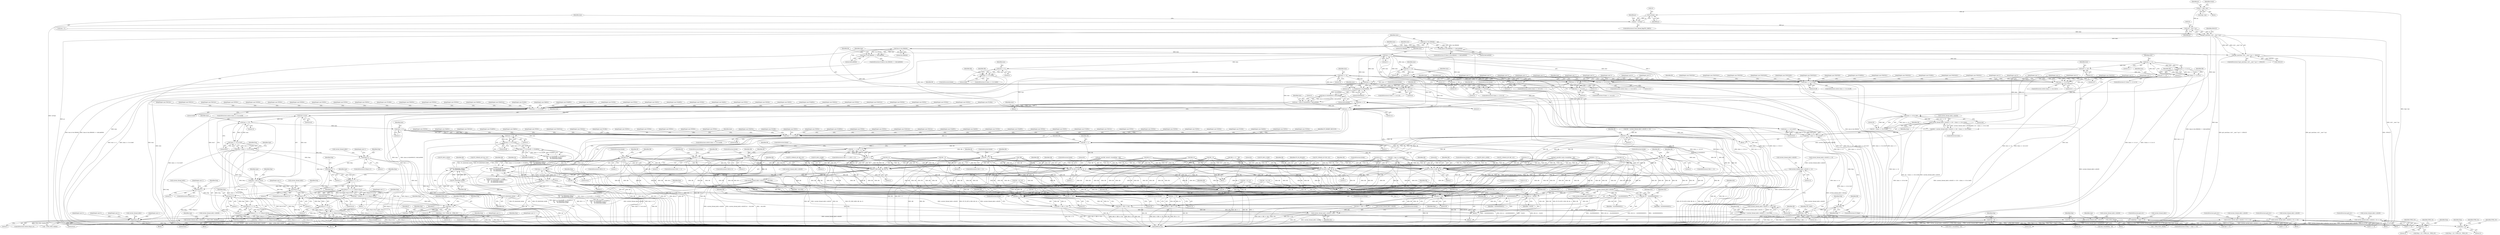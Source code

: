 digraph "0_linux_a8b0ca17b80e92faab46ee7179ba9e99ccb61233_42@pointer" {
"1000154" [label="(Call,pc = regs->tpc)"];
"1000218" [label="(Call,(u32)pc)"];
"1000216" [label="(Call,pc = (u32)pc)"];
"1000225" [label="(Call,(u32 __user *) pc)"];
"1000223" [label="(Call,get_user(insn, (u32 __user *) pc))"];
"1000222" [label="(Call,get_user(insn, (u32 __user *) pc) != -EFAULT)"];
"1000233" [label="(Call,insn & 0xc1f80000)"];
"1000232" [label="(Call,(insn & 0xc1f80000) == 0x81a00000)"];
"1000240" [label="(Call,insn >> 5)"];
"1000239" [label="(Call,(insn >> 5) & 0x1ff)"];
"1001056" [label="(Call,insn >> 14)"];
"1001055" [label="(Call,(insn >> 14) & 0x1f)"];
"1001053" [label="(Call,freg = ((insn >> 14) & 0x1f))"];
"1001067" [label="(Call,freg & 2)"];
"1001086" [label="(Call,freg & 1)"];
"1001085" [label="(Call,(freg & 1) << 5)"];
"1001084" [label="(Call,((freg & 1) << 5) | (freg & 0x1e))"];
"1001082" [label="(Call,freg = ((freg & 1) << 5) | (freg & 0x1e))"];
"1001107" [label="(Call,freg < 32)"];
"1001090" [label="(Call,freg & 0x1e)"];
"1001150" [label="(Call,insn & 0x1f)"];
"1001148" [label="(Call,freg = (insn & 0x1f))"];
"1001162" [label="(Call,freg & 2)"];
"1001181" [label="(Call,freg & 1)"];
"1001180" [label="(Call,(freg & 1) << 5)"];
"1001179" [label="(Call,((freg & 1) << 5) | (freg & 0x1e))"];
"1001177" [label="(Call,freg = ((freg & 1) << 5) | (freg & 0x1e))"];
"1001202" [label="(Call,freg < 32)"];
"1001185" [label="(Call,freg & 0x1e)"];
"1001248" [label="(Call,insn >> 25)"];
"1001247" [label="(Call,(insn >> 25) & 0x1f)"];
"1001245" [label="(Call,freg = ((insn >> 25) & 0x1f))"];
"1001261" [label="(Call,freg & 2)"];
"1001280" [label="(Call,freg & 1)"];
"1001279" [label="(Call,(freg & 1) << 5)"];
"1001278" [label="(Call,((freg & 1) << 5) | (freg & 0x1e))"];
"1001276" [label="(Call,freg = ((freg & 1) << 5) | (freg & 0x1e))"];
"1001301" [label="(Call,freg < 32)"];
"1001341" [label="(Call,freg < 32)"];
"1001781" [label="(Call,freg & 3)"];
"1001284" [label="(Call,freg & 0x1e)"];
"1001375" [label="(Call,insn >> 5)"];
"1001374" [label="(Call,(insn >> 5) & 0x1ff)"];
"1001741" [label="(Call,insn >> 5)"];
"1001740" [label="(Call,(insn >> 5) & 0x1ff)"];
"1001739" [label="(Call,((insn >> 5) & 0x1ff) == FCMPEQ)"];
"1001738" [label="(Call,((insn >> 5) & 0x1ff) == FCMPEQ ||\n\t\t\t     FP_ISSIGNAN_Q(QA) ||\n\t\t\t     FP_ISSIGNAN_Q(QB))"];
"1001734" [label="(Call,XR == 3 &&\n\t\t\t    (((insn >> 5) & 0x1ff) == FCMPEQ ||\n\t\t\t     FP_ISSIGNAN_Q(QA) ||\n\t\t\t     FP_ISSIGNAN_Q(QB)))"];
"1000561" [label="(Call,insn & 0xc1f80000)"];
"1000560" [label="(Call,(insn & 0xc1f80000) == 0x81a80000)"];
"1000571" [label="(Call,insn >> 5)"];
"1000570" [label="(Call,(insn >> 5) & 0x1ff)"];
"1000603" [label="(Call,insn >> 11)"];
"1000602" [label="(Call,(insn >> 11) & 3)"];
"1000601" [label="(Call,!((insn >> 11) & 3))"];
"1000628" [label="(Call,insn >> 10)"];
"1000627" [label="(Call,(insn >> 10) & 0x6)"];
"1000619" [label="(Call,current_thread_info()->xfsr[0] >> (30 + ((insn >> 10) & 0x6)))"];
"1000617" [label="(Call,XR = current_thread_info()->xfsr[0] >> (30 + ((insn >> 10) & 0x6)))"];
"1000632" [label="(Call,XR &= 3)"];
"1000655" [label="(Call,XR == 1)"];
"1000654" [label="(Call,XR == 1 || XR == 2)"];
"1000658" [label="(Call,XR == 2)"];
"1001595" [label="(Call,FP_TO_INT_S (XR, SB, 64, 1))"];
"1001773" [label="(Call,XR == -1)"];
"1001791" [label="(Call,XR << 10)"];
"1001789" [label="(Call,xfsr |= (XR << 10))"];
"1001825" [label="(Call,current_thread_info()->xfsr[0] = xfsr)"];
"1001870" [label="(Call,current_thread_info()->xfsr[0] &= ~(FSR_CEXC_MASK))"];
"1001801" [label="(Call,XR << 32)"];
"1001799" [label="(Call,xfsr |= (XR << 32))"];
"1001811" [label="(Call,XR << 34)"];
"1001809" [label="(Call,xfsr |= (XR << 34))"];
"1001821" [label="(Call,XR << 36)"];
"1001819" [label="(Call,xfsr |= (XR << 36))"];
"1001841" [label="(Call,rd->d = XR)"];
"1001602" [label="(Call,FP_TO_INT_D (XR, DB, 64, 1))"];
"1001609" [label="(Call,FP_TO_INT_Q (XR, QB, 64, 1))"];
"1001728" [label="(Call,FP_CMP_Q(XR, QB, QA, 3))"];
"1001735" [label="(Call,XR == 3)"];
"1001747" [label="(Call,FP_ISSIGNAN_Q(QA))"];
"1001746" [label="(Call,FP_ISSIGNAN_Q(QA) ||\n\t\t\t     FP_ISSIGNAN_Q(QB))"];
"1001749" [label="(Call,FP_ISSIGNAN_Q(QB))"];
"1000667" [label="(Call,XR & 1)"];
"1000676" [label="(Call,XR == 1)"];
"1000685" [label="(Call,XR & 2)"];
"1000694" [label="(Call,XR == 2)"];
"1000703" [label="(Call,XR == 3)"];
"1000970" [label="(Call,current_thread_info()->xfsr[0] &= ~(FSR_CEXC_MASK))"];
"1001031" [label="(Call,current_thread_info()->xfsr[0] >> 14)"];
"1001030" [label="(Call,(current_thread_info()->xfsr[0] >> 14) & 0xf)"];
"1001028" [label="(Call,freg = (current_thread_info()->xfsr[0] >> 14) & 0xf)"];
"1001040" [label="(Call,freg != (type >> 9))"];
"1001046" [label="(Call,current_thread_info()->xfsr[0] &= ~0x1c000)"];
"1001071" [label="(Call,current_thread_info()->xfsr[0] |= (6 << 14))"];
"1001166" [label="(Call,current_thread_info()->xfsr[0] |= (6 << 14))"];
"1001265" [label="(Call,current_thread_info()->xfsr[0] |= (6 << 14))"];
"1001765" [label="(Call,xfsr = current_thread_info()->xfsr[0])"];
"1001786" [label="(Call,xfsr &= ~0xc00)"];
"1001796" [label="(Call,xfsr &= ~0x300000000UL)"];
"1001806" [label="(Call,xfsr &= ~0xc00000000UL)"];
"1001816" [label="(Call,xfsr &= ~0x3000000000UL)"];
"1000625" [label="(Call,30 + ((insn >> 10) & 0x6))"];
"1000640" [label="(Call,insn >> 14)"];
"1000639" [label="(Call,(insn >> 14) & 0x7)"];
"1000712" [label="(Call,insn >> 14)"];
"1000711" [label="(Call,(insn >> 14) & 8)"];
"1001001" [label="(Call,insn & 0x3e00001f)"];
"1001000" [label="(Call,(insn & 0x3e00001f) | 0x81a00060)"];
"1000998" [label="(Call,insn = (insn & 0x3e00001f) | 0x81a00060)"];
"1000731" [label="(Call,insn >> 5)"];
"1000730" [label="(Call,(insn >> 5) & 0x80)"];
"1000755" [label="(Call,insn >> 14)"];
"1000754" [label="(Call,(insn >> 14) & 0x7)"];
"1000825" [label="(Call,insn >> 14)"];
"1000824" [label="(Call,(insn >> 14) & 8)"];
"1000842" [label="(Call,insn >> 14)"];
"1000841" [label="(Call,(insn >> 14) & 0x1f)"];
"1000839" [label="(Call,freg = (insn >> 14) & 0x1f)"];
"1000847" [label="(Call,!freg)"];
"1000854" [label="(Call,freg < 16)"];
"1000891" [label="(Call,freg - 16)"];
"1000916" [label="(Call,freg - 16)"];
"1000924" [label="(Call,insn >> 10)"];
"1000923" [label="(Call,(insn >> 10) & 3)"];
"1000957" [label="(Call,insn >> 10)"];
"1000956" [label="(Call,(insn >> 10) & 4)"];
"1000227" [label="(Identifier,pc)"];
"1000629" [label="(Identifier,insn)"];
"1000438" [label="(JumpTarget,case FDIVS:)"];
"1001109" [label="(Literal,32)"];
"1001058" [label="(Literal,14)"];
"1001404" [label="(JumpTarget,case FSUBD:)"];
"1000597" [label="(JumpTarget,case FMOVQ1:)"];
"1001053" [label="(Call,freg = ((insn >> 14) & 0x1f))"];
"1000967" [label="(Identifier,IR)"];
"1001080" [label="(ControlStructure,goto err;)"];
"1000458" [label="(JumpTarget,case FSTOX:)"];
"1000166" [label="(Call,insn = 0)"];
"1001183" [label="(Literal,1)"];
"1001246" [label="(Identifier,freg)"];
"1000731" [label="(Call,insn >> 5)"];
"1000754" [label="(Call,(insn >> 14) & 0x7)"];
"1000604" [label="(Identifier,insn)"];
"1001824" [label="(ControlStructure,break;)"];
"1001746" [label="(Call,FP_ISSIGNAN_Q(QA) ||\n\t\t\t     FP_ISSIGNAN_Q(QB))"];
"1001250" [label="(Literal,25)"];
"1001603" [label="(Identifier,XR)"];
"1001057" [label="(Identifier,insn)"];
"1001374" [label="(Call,(insn >> 5) & 0x1ff)"];
"1000997" [label="(Block,)"];
"1000854" [label="(Call,freg < 16)"];
"1001069" [label="(Literal,2)"];
"1000739" [label="(Identifier,XR)"];
"1001082" [label="(Call,freg = ((freg & 1) << 5) | (freg & 0x1e))"];
"1001811" [label="(Call,XR << 34)"];
"1001744" [label="(Literal,0x1ff)"];
"1000962" [label="(Identifier,IR)"];
"1000548" [label="(JumpTarget,case FITOD:)"];
"1001342" [label="(Identifier,freg)"];
"1001377" [label="(Literal,5)"];
"1000736" [label="(Identifier,XR)"];
"1001014" [label="(Identifier,type)"];
"1001088" [label="(Literal,1)"];
"1001783" [label="(Literal,3)"];
"1001203" [label="(Identifier,freg)"];
"1001614" [label="(ControlStructure,break;)"];
"1000691" [label="(ControlStructure,break;)"];
"1000824" [label="(Call,(insn >> 14) & 8)"];
"1000664" [label="(ControlStructure,break;)"];
"1000683" [label="(JumpTarget,case 5:)"];
"1001247" [label="(Call,(insn >> 25) & 0x1f)"];
"1001813" [label="(Literal,34)"];
"1000628" [label="(Call,insn >> 10)"];
"1001255" [label="(Identifier,type)"];
"1000834" [label="(JumpTarget,case FMOVQLE:)"];
"1000732" [label="(Identifier,insn)"];
"1001602" [label="(Call,FP_TO_INT_D (XR, DB, 64, 1))"];
"1000893" [label="(Literal,16)"];
"1001152" [label="(Literal,0x1f)"];
"1001832" [label="(ControlStructure,break;)"];
"1001752" [label="(Identifier,FP_EX_INVALID)"];
"1001464" [label="(JumpTarget,case FDIVS:)"];
"1001201" [label="(Call,(freg < 32) ? FPRS_DL : FPRS_DU)"];
"1000832" [label="(ControlStructure,break;)"];
"1000625" [label="(Call,30 + ((insn >> 10) & 0x6))"];
"1001791" [label="(Call,XR << 10)"];
"1001248" [label="(Call,insn >> 25)"];
"1001181" [label="(Call,freg & 1)"];
"1001111" [label="(Identifier,FPRS_DU)"];
"1001763" [label="(Block,)"];
"1001204" [label="(Literal,32)"];
"1000964" [label="(ControlStructure,break;)"];
"1001816" [label="(Call,xfsr &= ~0x3000000000UL)"];
"1000937" [label="(JumpTarget,case 2:)"];
"1001731" [label="(Identifier,QA)"];
"1001846" [label="(ControlStructure,break;)"];
"1000242" [label="(Literal,5)"];
"1001301" [label="(Call,freg < 32)"];
"1000843" [label="(Identifier,insn)"];
"1000228" [label="(Call,-EFAULT)"];
"1001799" [label="(Call,xfsr |= (XR << 32))"];
"1000656" [label="(Identifier,XR)"];
"1001804" [label="(ControlStructure,break;)"];
"1000396" [label="(JumpTarget,case FSQRTD:)"];
"1001037" [label="(Literal,14)"];
"1001002" [label="(Identifier,insn)"];
"1000892" [label="(Identifier,freg)"];
"1000705" [label="(Literal,3)"];
"1001782" [label="(Identifier,freg)"];
"1001790" [label="(Identifier,xfsr)"];
"1001046" [label="(Call,current_thread_info()->xfsr[0] &= ~0x1c000)"];
"1001092" [label="(Literal,0x1e)"];
"1001164" [label="(Literal,2)"];
"1001795" [label="(JumpTarget,case 1:)"];
"1001284" [label="(Call,freg & 0x1e)"];
"1000488" [label="(JumpTarget,case FSTOD:)"];
"1000636" [label="(Identifier,IR)"];
"1000709" [label="(ControlStructure,break;)"];
"1001580" [label="(JumpTarget,case FDTOI:)"];
"1001175" [label="(ControlStructure,goto err;)"];
"1000627" [label="(Call,(insn >> 10) & 0x6)"];
"1000435" [label="(JumpTarget,case FADDS:)"];
"1001727" [label="(JumpTarget,case FCMPEQ:)"];
"1001635" [label="(Call,XR = rs2->d)"];
"1001842" [label="(Call,rd->d)"];
"1001806" [label="(Call,xfsr &= ~0xc00000000UL)"];
"1000695" [label="(Identifier,XR)"];
"1000234" [label="(Identifier,insn)"];
"1000687" [label="(Literal,2)"];
"1000666" [label="(ControlStructure,if (XR & 1))"];
"1001283" [label="(Literal,5)"];
"1001819" [label="(Call,xfsr |= (XR << 36))"];
"1000607" [label="(Call,XR = current_thread_info()->xfsr[0] >> 10)"];
"1001045" [label="(ControlStructure,goto err;)"];
"1000538" [label="(JumpTarget,case FITOS:)"];
"1001741" [label="(Call,insn >> 5)"];
"1000853" [label="(ControlStructure,if (freg < 16))"];
"1000617" [label="(Call,XR = current_thread_info()->xfsr[0] >> (30 + ((insn >> 10) & 0x6)))"];
"1000193" [label="(Call,FP_DECL_Q(QB))"];
"1001660" [label="(JumpTarget,case FITOD:)"];
"1000798" [label="(Call,XR & 1)"];
"1001150" [label="(Call,insn & 0x1f)"];
"1001596" [label="(Identifier,XR)"];
"1000598" [label="(JumpTarget,case FMOVQ2:)"];
"1001089" [label="(Literal,5)"];
"1000599" [label="(JumpTarget,case FMOVQ3:)"];
"1000696" [label="(Literal,2)"];
"1000218" [label="(Call,(u32)pc)"];
"1001793" [label="(Literal,10)"];
"1000980" [label="(Identifier,regs)"];
"1001814" [label="(ControlStructure,break;)"];
"1001699" [label="(JumpTarget,case FDTOS:)"];
"1000686" [label="(Identifier,XR)"];
"1001271" [label="(Call,6 << 14)"];
"1000839" [label="(Call,freg = (insn >> 14) & 0x1f)"];
"1001607" [label="(ControlStructure,break;)"];
"1000707" [label="(Identifier,IR)"];
"1000618" [label="(Identifier,XR)"];
"1000960" [label="(Literal,4)"];
"1001059" [label="(Literal,0x1f)"];
"1000236" [label="(Literal,0x81a00000)"];
"1000674" [label="(JumpTarget,case 4:)"];
"1000717" [label="(Identifier,IR)"];
"1000528" [label="(JumpTarget,case FXTOD:)"];
"1000616" [label="(ControlStructure,else)"];
"1000425" [label="(JumpTarget,case FDIVD:)"];
"1001738" [label="(Call,((insn >> 5) & 0x1ff) == FCMPEQ ||\n\t\t\t     FP_ISSIGNAN_Q(QA) ||\n\t\t\t     FP_ISSIGNAN_Q(QB))"];
"1001182" [label="(Identifier,freg)"];
"1000243" [label="(Literal,0x1ff)"];
"1000702" [label="(ControlStructure,if (XR == 3))"];
"1001373" [label="(ControlStructure,switch ((insn >> 5) & 0x1ff))"];
"1000828" [label="(Literal,8)"];
"1001032" [label="(Call,current_thread_info()->xfsr[0])"];
"1000224" [label="(Identifier,insn)"];
"1000576" [label="(JumpTarget,case FCMPQ:)"];
"1001748" [label="(Identifier,QA)"];
"1001305" [label="(Identifier,FPRS_DU)"];
"1000926" [label="(Literal,10)"];
"1001052" [label="(Identifier,~0x1c000)"];
"1000959" [label="(Literal,10)"];
"1000931" [label="(Call,!XR)"];
"1000780" [label="(JumpTarget,case 3:)"];
"1001070" [label="(Block,)"];
"1000642" [label="(Literal,14)"];
"1001612" [label="(Literal,64)"];
"1000757" [label="(Literal,14)"];
"1000257" [label="(JumpTarget,case FSQRTQ:)"];
"1001110" [label="(Identifier,FPRS_DL)"];
"1000567" [label="(Identifier,IR)"];
"1000958" [label="(Identifier,insn)"];
"1000187" [label="(Call,FP_DECL_D(DB))"];
"1001286" [label="(Literal,0x1e)"];
"1000704" [label="(Identifier,XR)"];
"1001003" [label="(Literal,0x3e00001f)"];
"1000805" [label="(JumpTarget,case 6:)"];
"1001599" [label="(Literal,1)"];
"1000747" [label="(Call,(XR >> 2) ^ XR)"];
"1001260" [label="(ControlStructure,if (freg & 2))"];
"1001303" [label="(Literal,32)"];
"1001841" [label="(Call,rd->d = XR)"];
"1000246" [label="(JumpTarget,case FNEGQ:)"];
"1001822" [label="(Identifier,XR)"];
"1001815" [label="(JumpTarget,case 3:)"];
"1001300" [label="(Call,(freg < 32) ? FPRS_DL : FPRS_DU)"];
"1001178" [label="(Identifier,freg)"];
"1000570" [label="(Call,(insn >> 5) & 0x1ff)"];
"1001422" [label="(JumpTarget,case FSMULD:)"];
"1001266" [label="(Call,current_thread_info()->xfsr[0])"];
"1000330" [label="(JumpTarget,case FITOQ:)"];
"1000734" [label="(Literal,0x80)"];
"1001774" [label="(Identifier,XR)"];
"1000682" [label="(ControlStructure,break;)"];
"1001802" [label="(Identifier,XR)"];
"1000816" [label="(Call,XR & 2)"];
"1001179" [label="(Call,((freg & 1) << 5) | (freg & 0x1e))"];
"1001066" [label="(ControlStructure,if (freg & 2))"];
"1000939" [label="(Call,XR <= 0)"];
"1001376" [label="(Identifier,insn)"];
"1001106" [label="(Call,(freg < 32) ? FPRS_DL : FPRS_DU)"];
"1001004" [label="(Literal,0x81a00060)"];
"1001458" [label="(JumpTarget,case FMULQ:)"];
"1001734" [label="(Call,XR == 3 &&\n\t\t\t    (((insn >> 5) & 0x1ff) == FCMPEQ ||\n\t\t\t     FP_ISSIGNAN_Q(QA) ||\n\t\t\t     FP_ISSIGNAN_Q(QB)))"];
"1001249" [label="(Identifier,insn)"];
"1000191" [label="(Call,FP_DECL_Q(QA))"];
"1000909" [label="(Call,get_user(XR, &win->locals[freg - 16]))"];
"1001055" [label="(Call,(insn >> 14) & 0x1f)"];
"1000826" [label="(Identifier,insn)"];
"1000235" [label="(Literal,0xc1f80000)"];
"1001169" [label="(Call,current_thread_info())"];
"1000733" [label="(Literal,5)"];
"1001085" [label="(Call,(freg & 1) << 5)"];
"1001159" [label="(Block,)"];
"1001162" [label="(Call,freg & 2)"];
"1000232" [label="(Call,(insn & 0xc1f80000) == 0x81a00000)"];
"1000946" [label="(JumpTarget,case 3:)"];
"1001047" [label="(Call,current_thread_info()->xfsr[0])"];
"1001072" [label="(Call,current_thread_info()->xfsr[0])"];
"1001729" [label="(Identifier,XR)"];
"1000561" [label="(Call,insn & 0xc1f80000)"];
"1000713" [label="(Identifier,insn)"];
"1000448" [label="(JumpTarget,case FSMULD:)"];
"1000847" [label="(Call,!freg)"];
"1000634" [label="(Literal,3)"];
"1000655" [label="(Call,XR == 1)"];
"1001789" [label="(Call,xfsr |= (XR << 10))"];
"1001812" [label="(Identifier,XR)"];
"1001786" [label="(Call,xfsr &= ~0xc00)"];
"1001236" [label="(Call,FP_UNPACK_DP (DB, rs2))"];
"1001184" [label="(Literal,5)"];
"1001784" [label="(Block,)"];
"1001261" [label="(Call,freg & 2)"];
"1001778" [label="(Identifier,XR)"];
"1000719" [label="(ControlStructure,break;)"];
"1000856" [label="(Literal,16)"];
"1001278" [label="(Call,((freg & 1) << 5) | (freg & 0x1e))"];
"1000641" [label="(Identifier,insn)"];
"1001482" [label="(JumpTarget,case FSQRTS:)"];
"1000155" [label="(Identifier,pc)"];
"1000569" [label="(ControlStructure,switch ((insn >> 5) & 0x1ff))"];
"1000796" [label="(JumpTarget,case 5:)"];
"1001773" [label="(Call,XR == -1)"];
"1001766" [label="(Identifier,xfsr)"];
"1000468" [label="(JumpTarget,case FDTOX:)"];
"1000837" [label="(JumpTarget,case FMOVQGZ:)"];
"1000867" [label="(Identifier,TIF_32BIT)"];
"1000762" [label="(Call,XR & 4)"];
"1001163" [label="(Identifier,freg)"];
"1000658" [label="(Call,XR == 2)"];
"1001277" [label="(Identifier,freg)"];
"1001740" [label="(Call,(insn >> 5) & 0x1ff)"];
"1000667" [label="(Call,XR & 1)"];
"1000654" [label="(Call,XR == 1 || XR == 2)"];
"1000223" [label="(Call,get_user(insn, (u32 __user *) pc))"];
"1001737" [label="(Literal,3)"];
"1000917" [label="(Identifier,freg)"];
"1001086" [label="(Call,freg & 1)"];
"1000665" [label="(JumpTarget,case 3:)"];
"1000833" [label="(JumpTarget,case FMOVQZ:)"];
"1001108" [label="(Identifier,freg)"];
"1000562" [label="(Identifier,insn)"];
"1000563" [label="(Literal,0xc1f80000)"];
"1001610" [label="(Identifier,XR)"];
"1001281" [label="(Identifier,freg)"];
"1001000" [label="(Call,(insn & 0x3e00001f) | 0x81a00060)"];
"1000653" [label="(ControlStructure,if (XR == 1 || XR == 2))"];
"1000156" [label="(Call,regs->tpc)"];
"1000239" [label="(Call,(insn >> 5) & 0x1ff)"];
"1001187" [label="(Literal,0x1e)"];
"1000575" [label="(Block,)"];
"1001895" [label="(MethodReturn,int)"];
"1001205" [label="(Identifier,FPRS_DL)"];
"1001064" [label="(Block,)"];
"1001876" [label="(Call,~(FSR_CEXC_MASK))"];
"1000608" [label="(Identifier,XR)"];
"1000925" [label="(Identifier,insn)"];
"1000714" [label="(Literal,14)"];
"1000840" [label="(Identifier,freg)"];
"1000807" [label="(Call,XR & 8)"];
"1001028" [label="(Call,freg = (current_thread_info()->xfsr[0] >> 14) & 0xf)"];
"1000508" [label="(JumpTarget,case FDTOI:)"];
"1001386" [label="(JumpTarget,case FADDD:)"];
"1001040" [label="(Call,freg != (type >> 9))"];
"1000559" [label="(ControlStructure,if ((insn & 0xc1f80000) == 0x81a80000))"];
"1001809" [label="(Call,xfsr |= (XR << 34))"];
"1001743" [label="(Literal,5)"];
"1001672" [label="(JumpTarget,case FSTOD:)"];
"1001487" [label="(JumpTarget,case FSQRTD:)"];
"1001038" [label="(Literal,0xf)"];
"1000845" [label="(Literal,0x1f)"];
"1001801" [label="(Call,XR << 32)"];
"1001595" [label="(Call,FP_TO_INT_S (XR, SB, 64, 1))"];
"1001733" [label="(ControlStructure,if (XR == 3 &&\n\t\t\t    (((insn >> 5) & 0x1ff) == FCMPEQ ||\n\t\t\t     FP_ISSIGNAN_Q(QA) ||\n\t\t\t     FP_ISSIGNAN_Q(QB))))"];
"1001803" [label="(Literal,32)"];
"1001627" [label="(JumpTarget,case FXTOQ:)"];
"1001732" [label="(Literal,3)"];
"1000855" [label="(Identifier,freg)"];
"1000698" [label="(Identifier,IR)"];
"1000789" [label="(Call,XR & 5)"];
"1001241" [label="(Call,FP_UNPACK_SP (SB, rs2))"];
"1000340" [label="(JumpTarget,case FSTOQ:)"];
"1001745" [label="(Identifier,FCMPEQ)"];
"1000631" [label="(Literal,0x6)"];
"1001049" [label="(Call,current_thread_info())"];
"1001470" [label="(JumpTarget,case FDIVD:)"];
"1001093" [label="(JumpTarget,case 1:)"];
"1000310" [label="(JumpTarget,case FQTOS:)"];
"1001821" [label="(Call,XR << 36)"];
"1000241" [label="(Identifier,insn)"];
"1001808" [label="(Identifier,~0xc00000000UL)"];
"1000660" [label="(Literal,2)"];
"1000827" [label="(Literal,14)"];
"1001796" [label="(Call,xfsr &= ~0x300000000UL)"];
"1001785" [label="(JumpTarget,case 0:)"];
"1001726" [label="(JumpTarget,case FCMPQ:)"];
"1000668" [label="(Identifier,XR)"];
"1000645" [label="(JumpTarget,case 1:)"];
"1001258" [label="(Block,)"];
"1000573" [label="(Literal,5)"];
"1000760" [label="(JumpTarget,case 1:)"];
"1000970" [label="(Call,current_thread_info()->xfsr[0] &= ~(FSR_CEXC_MASK))"];
"1000630" [label="(Literal,10)"];
"1000956" [label="(Call,(insn >> 10) & 4)"];
"1001180" [label="(Call,(freg & 1) << 5)"];
"1001264" [label="(Block,)"];
"1001149" [label="(Identifier,freg)"];
"1001268" [label="(Call,current_thread_info())"];
"1000927" [label="(Literal,3)"];
"1001823" [label="(Literal,36)"];
"1000849" [label="(Call,XR = 0)"];
"1000918" [label="(Literal,16)"];
"1001148" [label="(Call,freg = (insn & 0x1f))"];
"1000268" [label="(JumpTarget,case FSUBQ:)"];
"1000225" [label="(Call,(u32 __user *) pc)"];
"1000957" [label="(Call,insn >> 10)"];
"1001416" [label="(JumpTarget,case FMULS:)"];
"1000222" [label="(Call,get_user(insn, (u32 __user *) pc) != -EFAULT)"];
"1000700" [label="(ControlStructure,break;)"];
"1001287" [label="(JumpTarget,case 1:)"];
"1001573" [label="(JumpTarget,case FSTOI:)"];
"1000596" [label="(JumpTarget,case FMOVQ0:)"];
"1001825" [label="(Call,current_thread_info()->xfsr[0] = xfsr)"];
"1001378" [label="(Literal,0x1ff)"];
"1001755" [label="(Identifier,FP_INHIBIT_RESULTS)"];
"1000769" [label="(JumpTarget,case 2:)"];
"1000678" [label="(Literal,1)"];
"1001800" [label="(Identifier,xfsr)"];
"1001107" [label="(Call,freg < 32)"];
"1001690" [label="(JumpTarget,case FDTOQ:)"];
"1001736" [label="(Identifier,XR)"];
"1000850" [label="(Identifier,XR)"];
"1001613" [label="(Literal,1)"];
"1000152" [label="(Block,)"];
"1000424" [label="(JumpTarget,case FMULD:)"];
"1000632" [label="(Call,XR &= 3)"];
"1001186" [label="(Identifier,freg)"];
"1000884" [label="(Call,get_user(XR, &win32->locals[freg - 16]))"];
"1001608" [label="(JumpTarget,case FQTOX:)"];
"1000755" [label="(Call,insn >> 14)"];
"1001062" [label="(Identifier,type)"];
"1001587" [label="(JumpTarget,case FQTOI:)"];
"1000659" [label="(Identifier,XR)"];
"1000229" [label="(Identifier,EFAULT)"];
"1000715" [label="(Literal,8)"];
"1001717" [label="(JumpTarget,case FQTOD:)"];
"1001781" [label="(Call,freg & 3)"];
"1001398" [label="(JumpTarget,case FSUBS:)"];
"1000437" [label="(JumpTarget,case FMULS:)"];
"1000846" [label="(ControlStructure,if (!freg))"];
"1000916" [label="(Call,freg - 16)"];
"1000154" [label="(Call,pc = regs->tpc)"];
"1001392" [label="(JumpTarget,case FADDQ:)"];
"1001871" [label="(Call,current_thread_info()->xfsr[0])"];
"1001054" [label="(Identifier,freg)"];
"1001304" [label="(Identifier,FPRS_DL)"];
"1001476" [label="(JumpTarget,case FDIVQ:)"];
"1000643" [label="(Literal,0x7)"];
"1000971" [label="(Call,current_thread_info()->xfsr[0])"];
"1000835" [label="(JumpTarget,case FMOVQLZ:)"];
"1000161" [label="(Identifier,tstate)"];
"1001166" [label="(Call,current_thread_info()->xfsr[0] |= (6 << 14))"];
"1001231" [label="(Call,FP_UNPACK_QP (QB, rs2))"];
"1000823" [label="(ControlStructure,if ((insn >> 14) & 8))"];
"1001276" [label="(Call,freg = ((freg & 1) << 5) | (freg & 0x1e))"];
"1001083" [label="(Identifier,freg)"];
"1001282" [label="(Literal,1)"];
"1001176" [label="(JumpTarget,case 2:)"];
"1001780" [label="(ControlStructure,switch (freg & 3))"];
"1001172" [label="(Call,6 << 14)"];
"1001091" [label="(Identifier,freg)"];
"1000269" [label="(JumpTarget,case FMULQ:)"];
"1000240" [label="(Call,insn >> 5)"];
"1000606" [label="(Literal,3)"];
"1000814" [label="(JumpTarget,case 7:)"];
"1001597" [label="(Identifier,SB)"];
"1000844" [label="(Literal,14)"];
"1001681" [label="(JumpTarget,case FSTOQ:)"];
"1001601" [label="(JumpTarget,case FDTOX:)"];
"1000478" [label="(JumpTarget,case FDTOS:)"];
"1001805" [label="(JumpTarget,case 2:)"];
"1001611" [label="(Identifier,QB)"];
"1000290" [label="(JumpTarget,case FQTOX:)"];
"1001263" [label="(Literal,2)"];
"1000518" [label="(JumpTarget,case FXTOS:)"];
"1001071" [label="(Call,current_thread_info()->xfsr[0] |= (6 << 14))"];
"1001600" [label="(ControlStructure,break;)"];
"1000238" [label="(ControlStructure,switch ((insn >> 5) & 0x1ff))"];
"1001817" [label="(Identifier,xfsr)"];
"1001609" [label="(Call,FP_TO_INT_Q (XR, QB, 64, 1))"];
"1001880" [label="(Identifier,regs)"];
"1001380" [label="(JumpTarget,case FADDS:)"];
"1000842" [label="(Call,insn >> 14)"];
"1000602" [label="(Call,(insn >> 11) & 3)"];
"1000729" [label="(ControlStructure,if ((insn >> 5) & 0x80))"];
"1000684" [label="(ControlStructure,if (XR & 2))"];
"1001056" [label="(Call,insn >> 14)"];
"1001041" [label="(Identifier,freg)"];
"1001787" [label="(Identifier,xfsr)"];
"1000320" [label="(JumpTarget,case FQTOD:)"];
"1001090" [label="(Call,freg & 0x1e)"];
"1000753" [label="(ControlStructure,switch ((insn >> 14) & 0x7))"];
"1001156" [label="(Identifier,type)"];
"1001275" [label="(JumpTarget,case 2:)"];
"1001604" [label="(Identifier,DB)"];
"1000220" [label="(Identifier,pc)"];
"1001747" [label="(Call,FP_ISSIGNAN_Q(QA))"];
"1001605" [label="(Literal,64)"];
"1001188" [label="(JumpTarget,case 1:)"];
"1000929" [label="(JumpTarget,case 1:)"];
"1001598" [label="(Literal,64)"];
"1000712" [label="(Call,insn >> 14)"];
"1000640" [label="(Call,insn >> 14)"];
"1001285" [label="(Identifier,freg)"];
"1001767" [label="(Call,current_thread_info()->xfsr[0])"];
"1001343" [label="(Literal,32)"];
"1001251" [label="(Literal,0x1f)"];
"1001870" [label="(Call,current_thread_info()->xfsr[0] &= ~(FSR_CEXC_MASK))"];
"1001161" [label="(ControlStructure,if (freg & 2))"];
"1000221" [label="(ControlStructure,if (get_user(insn, (u32 __user *) pc) != -EFAULT))"];
"1001828" [label="(Call,current_thread_info())"];
"1001437" [label="(JumpTarget,case FMULD:)"];
"1000701" [label="(JumpTarget,case 7:)"];
"1001030" [label="(Call,(current_thread_info()->xfsr[0] >> 14) & 0xf)"];
"1000720" [label="(JumpTarget,case FMOVQI:)"];
"1000360" [label="(JumpTarget,case FQTOI:)"];
"1001379" [label="(Block,)"];
"1000673" [label="(ControlStructure,break;)"];
"1000838" [label="(JumpTarget,case FMOVQGE:)"];
"1000652" [label="(JumpTarget,case 2:)"];
"1000657" [label="(Literal,1)"];
"1001134" [label="(Call,FP_UNPACK_QP (QA, rs1))"];
"1001084" [label="(Call,((freg & 1) << 5) | (freg & 0x1e))"];
"1001302" [label="(Identifier,freg)"];
"1000694" [label="(Call,XR == 2)"];
"1001628" [label="(Call,XR = rs2->d)"];
"1001165" [label="(Block,)"];
"1000858" [label="(Identifier,XR)"];
"1001810" [label="(Identifier,xfsr)"];
"1000600" [label="(ControlStructure,if (!((insn >> 11) & 3)))"];
"1001031" [label="(Call,current_thread_info()->xfsr[0] >> 14)"];
"1001202" [label="(Call,freg < 32)"];
"1000685" [label="(Call,XR & 2)"];
"1001492" [label="(JumpTarget,case FSQRTQ:)"];
"1001521" [label="(JumpTarget,case FABSQ:)"];
"1000693" [label="(ControlStructure,if (XR == 2))"];
"1000848" [label="(Identifier,freg)"];
"1001245" [label="(Call,freg = ((insn >> 25) & 0x1f))"];
"1001177" [label="(Call,freg = ((freg & 1) << 5) | (freg & 0x1e))"];
"1000841" [label="(Call,(insn >> 14) & 0x1f)"];
"1000948" [label="(Call,XR < 0)"];
"1000609" [label="(Call,current_thread_info()->xfsr[0] >> 10)"];
"1000689" [label="(Identifier,IR)"];
"1001818" [label="(Identifier,~0x3000000000UL)"];
"1000710" [label="(ControlStructure,if ((insn >> 14) & 8))"];
"1000498" [label="(JumpTarget,case FSTOI:)"];
"1000213" [label="(ControlStructure,if (test_thread_flag(TIF_32BIT)))"];
"1000233" [label="(Call,insn & 0xc1f80000)"];
"1000675" [label="(ControlStructure,if (XR == 1))"];
"1001006" [label="(Literal,3)"];
"1000676" [label="(Call,XR == 1)"];
"1001772" [label="(ControlStructure,if (XR == -1))"];
"1001274" [label="(ControlStructure,goto err;)"];
"1001185" [label="(Call,freg & 0x1e)"];
"1000836" [label="(JumpTarget,case FMOVQNZ:)"];
"1001728" [label="(Call,FP_CMP_Q(XR, QB, QA, 3))"];
"1001648" [label="(JumpTarget,case FITOS:)"];
"1001029" [label="(Identifier,freg)"];
"1001001" [label="(Call,insn & 0x3e00001f)"];
"1000181" [label="(Call,FP_DECL_S(SB))"];
"1000270" [label="(JumpTarget,case FDIVQ:)"];
"1000423" [label="(JumpTarget,case FSUBD:)"];
"1001074" [label="(Call,current_thread_info())"];
"1000662" [label="(Identifier,IR)"];
"1001765" [label="(Call,xfsr = current_thread_info()->xfsr[0])"];
"1000560" [label="(Call,(insn & 0xc1f80000) == 0x81a80000)"];
"1000857" [label="(Call,XR = regs->u_regs[freg])"];
"1000969" [label="(Block,)"];
"1001735" [label="(Call,XR == 3)"];
"1000564" [label="(Literal,0x81a80000)"];
"1000669" [label="(Literal,1)"];
"1000756" [label="(Identifier,insn)"];
"1001606" [label="(Literal,1)"];
"1001357" [label="(Identifier,f)"];
"1001015" [label="(Block,)"];
"1001775" [label="(Call,-1)"];
"1000671" [label="(Identifier,IR)"];
"1000912" [label="(Call,win->locals[freg - 16])"];
"1001341" [label="(Call,freg < 32)"];
"1001443" [label="(JumpTarget,case FDMULQ:)"];
"1001206" [label="(Identifier,FPRS_DU)"];
"1001547" [label="(JumpTarget,case FNEGQ:)"];
"1001280" [label="(Call,freg & 1)"];
"1000677" [label="(Identifier,XR)"];
"1000999" [label="(Identifier,insn)"];
"1000217" [label="(Identifier,pc)"];
"1000922" [label="(ControlStructure,switch ((insn >> 10) & 3))"];
"1000571" [label="(Call,insn >> 5)"];
"1001375" [label="(Call,insn >> 5)"];
"1000692" [label="(JumpTarget,case 6:)"];
"1000721" [label="(JumpTarget,case FMOVQX:)"];
"1000245" [label="(JumpTarget,case FMOVQ:)"];
"1001777" [label="(Call,XR = 2)"];
"1001262" [label="(Identifier,freg)"];
"1000300" [label="(JumpTarget,case FXTOQ:)"];
"1000350" [label="(JumpTarget,case FDTOQ:)"];
"1001346" [label="(Identifier,f)"];
"1001410" [label="(JumpTarget,case FSUBQ:)"];
"1000216" [label="(Call,pc = (u32)pc)"];
"1001831" [label="(Identifier,xfsr)"];
"1000586" [label="(JumpTarget,case FCMPEQ:)"];
"1001039" [label="(ControlStructure,if (freg != (type >> 9)))"];
"1001739" [label="(Call,((insn >> 5) & 0x1ff) == FCMPEQ)"];
"1000267" [label="(JumpTarget,case FADDQ:)"];
"1001081" [label="(JumpTarget,case 2:)"];
"1000758" [label="(Literal,0x7)"];
"1001807" [label="(Identifier,xfsr)"];
"1001151" [label="(Identifier,insn)"];
"1000626" [label="(Literal,30)"];
"1000891" [label="(Call,freg - 16)"];
"1000887" [label="(Call,win32->locals[freg - 16])"];
"1001708" [label="(JumpTarget,case FQTOS:)"];
"1000711" [label="(Call,(insn >> 14) & 8)"];
"1001730" [label="(Identifier,QB)"];
"1000730" [label="(Call,(insn >> 5) & 0x80)"];
"1001820" [label="(Identifier,xfsr)"];
"1000638" [label="(ControlStructure,switch ((insn >> 14) & 0x7))"];
"1000998" [label="(Call,insn = (insn & 0x3e00001f) | 0x81a00060)"];
"1001826" [label="(Call,current_thread_info()->xfsr[0])"];
"1000620" [label="(Call,current_thread_info()->xfsr[0])"];
"1001797" [label="(Identifier,xfsr)"];
"1000830" [label="(Identifier,IR)"];
"1001265" [label="(Call,current_thread_info()->xfsr[0] |= (6 << 14))"];
"1001167" [label="(Call,current_thread_info()->xfsr[0])"];
"1001792" [label="(Identifier,XR)"];
"1000619" [label="(Call,current_thread_info()->xfsr[0] >> (30 + ((insn >> 10) & 0x6)))"];
"1001067" [label="(Call,freg & 2)"];
"1000639" [label="(Call,(insn >> 14) & 0x7)"];
"1000976" [label="(Call,~(FSR_CEXC_MASK))"];
"1001594" [label="(JumpTarget,case FSTOX:)"];
"1001634" [label="(JumpTarget,case FXTOS:)"];
"1001845" [label="(Identifier,XR)"];
"1001279" [label="(Call,(freg & 1) << 5)"];
"1001641" [label="(JumpTarget,case FXTOD:)"];
"1001340" [label="(ControlStructure,if (freg < 32))"];
"1000574" [label="(Literal,0x1ff)"];
"1000633" [label="(Identifier,XR)"];
"1000572" [label="(Identifier,insn)"];
"1001798" [label="(Identifier,~0x300000000UL)"];
"1000603" [label="(Call,insn >> 11)"];
"1000605" [label="(Literal,11)"];
"1001087" [label="(Identifier,freg)"];
"1001742" [label="(Identifier,insn)"];
"1000280" [label="(JumpTarget,case FDMULQ:)"];
"1001750" [label="(Identifier,QB)"];
"1000923" [label="(Call,(insn >> 10) & 3)"];
"1000703" [label="(Call,XR == 3)"];
"1000436" [label="(JumpTarget,case FSUBS:)"];
"1001042" [label="(Call,type >> 9)"];
"1000924" [label="(Call,insn >> 10)"];
"1001642" [label="(Call,XR = rs2->d)"];
"1000247" [label="(JumpTarget,case FABSQ:)"];
"1000825" [label="(Call,insn >> 14)"];
"1001068" [label="(Identifier,freg)"];
"1001788" [label="(Identifier,~0xc00)"];
"1001794" [label="(ControlStructure,break;)"];
"1000601" [label="(Call,!((insn >> 11) & 3))"];
"1000955" [label="(ControlStructure,if ((insn >> 10) & 4))"];
"1000680" [label="(Identifier,IR)"];
"1000370" [label="(JumpTarget,case FSQRTS:)"];
"1001615" [label="(JumpTarget,case FITOQ:)"];
"1000787" [label="(JumpTarget,case 4:)"];
"1001077" [label="(Call,6 << 14)"];
"1000231" [label="(ControlStructure,if ((insn & 0xc1f80000) == 0x81a00000))"];
"1000772" [label="(Call,XR & 4)"];
"1000422" [label="(JumpTarget,case FADDD:)"];
"1001497" [label="(JumpTarget,case FMOVQ:)"];
"1001749" [label="(Call,FP_ISSIGNAN_Q(QB))"];
"1000154" -> "1000152"  [label="AST: "];
"1000154" -> "1000156"  [label="CFG: "];
"1000155" -> "1000154"  [label="AST: "];
"1000156" -> "1000154"  [label="AST: "];
"1000161" -> "1000154"  [label="CFG: "];
"1000154" -> "1001895"  [label="DDG: regs->tpc"];
"1000154" -> "1000218"  [label="DDG: pc"];
"1000154" -> "1000225"  [label="DDG: pc"];
"1000218" -> "1000216"  [label="AST: "];
"1000218" -> "1000220"  [label="CFG: "];
"1000219" -> "1000218"  [label="AST: "];
"1000220" -> "1000218"  [label="AST: "];
"1000216" -> "1000218"  [label="CFG: "];
"1000218" -> "1000216"  [label="DDG: pc"];
"1000216" -> "1000213"  [label="AST: "];
"1000217" -> "1000216"  [label="AST: "];
"1000224" -> "1000216"  [label="CFG: "];
"1000216" -> "1001895"  [label="DDG: (u32)pc"];
"1000216" -> "1000225"  [label="DDG: pc"];
"1000225" -> "1000223"  [label="AST: "];
"1000225" -> "1000227"  [label="CFG: "];
"1000226" -> "1000225"  [label="AST: "];
"1000227" -> "1000225"  [label="AST: "];
"1000223" -> "1000225"  [label="CFG: "];
"1000225" -> "1001895"  [label="DDG: pc"];
"1000225" -> "1000223"  [label="DDG: pc"];
"1000223" -> "1000222"  [label="AST: "];
"1000224" -> "1000223"  [label="AST: "];
"1000229" -> "1000223"  [label="CFG: "];
"1000223" -> "1001895"  [label="DDG: (u32 __user *) pc"];
"1000223" -> "1001895"  [label="DDG: insn"];
"1000223" -> "1000222"  [label="DDG: insn"];
"1000223" -> "1000222"  [label="DDG: (u32 __user *) pc"];
"1000166" -> "1000223"  [label="DDG: insn"];
"1000223" -> "1000233"  [label="DDG: insn"];
"1000223" -> "1001056"  [label="DDG: insn"];
"1000222" -> "1000221"  [label="AST: "];
"1000222" -> "1000228"  [label="CFG: "];
"1000228" -> "1000222"  [label="AST: "];
"1000234" -> "1000222"  [label="CFG: "];
"1001014" -> "1000222"  [label="CFG: "];
"1000222" -> "1001895"  [label="DDG: get_user(insn, (u32 __user *) pc)"];
"1000222" -> "1001895"  [label="DDG: -EFAULT"];
"1000222" -> "1001895"  [label="DDG: get_user(insn, (u32 __user *) pc) != -EFAULT"];
"1000228" -> "1000222"  [label="DDG: EFAULT"];
"1000233" -> "1000232"  [label="AST: "];
"1000233" -> "1000235"  [label="CFG: "];
"1000234" -> "1000233"  [label="AST: "];
"1000235" -> "1000233"  [label="AST: "];
"1000236" -> "1000233"  [label="CFG: "];
"1000233" -> "1000232"  [label="DDG: insn"];
"1000233" -> "1000232"  [label="DDG: 0xc1f80000"];
"1000233" -> "1000240"  [label="DDG: insn"];
"1000233" -> "1000561"  [label="DDG: insn"];
"1000232" -> "1000231"  [label="AST: "];
"1000232" -> "1000236"  [label="CFG: "];
"1000236" -> "1000232"  [label="AST: "];
"1000241" -> "1000232"  [label="CFG: "];
"1000562" -> "1000232"  [label="CFG: "];
"1000232" -> "1001895"  [label="DDG: insn & 0xc1f80000"];
"1000232" -> "1001895"  [label="DDG: (insn & 0xc1f80000) == 0x81a00000"];
"1000240" -> "1000239"  [label="AST: "];
"1000240" -> "1000242"  [label="CFG: "];
"1000241" -> "1000240"  [label="AST: "];
"1000242" -> "1000240"  [label="AST: "];
"1000243" -> "1000240"  [label="CFG: "];
"1000240" -> "1001895"  [label="DDG: insn"];
"1000240" -> "1000239"  [label="DDG: insn"];
"1000240" -> "1000239"  [label="DDG: 5"];
"1000240" -> "1001056"  [label="DDG: insn"];
"1000239" -> "1000238"  [label="AST: "];
"1000239" -> "1000243"  [label="CFG: "];
"1000243" -> "1000239"  [label="AST: "];
"1000245" -> "1000239"  [label="CFG: "];
"1000246" -> "1000239"  [label="CFG: "];
"1000247" -> "1000239"  [label="CFG: "];
"1000257" -> "1000239"  [label="CFG: "];
"1000267" -> "1000239"  [label="CFG: "];
"1000268" -> "1000239"  [label="CFG: "];
"1000269" -> "1000239"  [label="CFG: "];
"1000270" -> "1000239"  [label="CFG: "];
"1000280" -> "1000239"  [label="CFG: "];
"1000290" -> "1000239"  [label="CFG: "];
"1000300" -> "1000239"  [label="CFG: "];
"1000310" -> "1000239"  [label="CFG: "];
"1000320" -> "1000239"  [label="CFG: "];
"1000330" -> "1000239"  [label="CFG: "];
"1000340" -> "1000239"  [label="CFG: "];
"1000350" -> "1000239"  [label="CFG: "];
"1000360" -> "1000239"  [label="CFG: "];
"1000370" -> "1000239"  [label="CFG: "];
"1000396" -> "1000239"  [label="CFG: "];
"1000422" -> "1000239"  [label="CFG: "];
"1000423" -> "1000239"  [label="CFG: "];
"1000424" -> "1000239"  [label="CFG: "];
"1000425" -> "1000239"  [label="CFG: "];
"1000435" -> "1000239"  [label="CFG: "];
"1000436" -> "1000239"  [label="CFG: "];
"1000437" -> "1000239"  [label="CFG: "];
"1000438" -> "1000239"  [label="CFG: "];
"1000448" -> "1000239"  [label="CFG: "];
"1000458" -> "1000239"  [label="CFG: "];
"1000468" -> "1000239"  [label="CFG: "];
"1000478" -> "1000239"  [label="CFG: "];
"1000488" -> "1000239"  [label="CFG: "];
"1000498" -> "1000239"  [label="CFG: "];
"1000508" -> "1000239"  [label="CFG: "];
"1000518" -> "1000239"  [label="CFG: "];
"1000528" -> "1000239"  [label="CFG: "];
"1000538" -> "1000239"  [label="CFG: "];
"1000548" -> "1000239"  [label="CFG: "];
"1001014" -> "1000239"  [label="CFG: "];
"1000239" -> "1001895"  [label="DDG: (insn >> 5) & 0x1ff"];
"1000239" -> "1001895"  [label="DDG: insn >> 5"];
"1001056" -> "1001055"  [label="AST: "];
"1001056" -> "1001058"  [label="CFG: "];
"1001057" -> "1001056"  [label="AST: "];
"1001058" -> "1001056"  [label="AST: "];
"1001059" -> "1001056"  [label="CFG: "];
"1001056" -> "1001895"  [label="DDG: insn"];
"1001056" -> "1001055"  [label="DDG: insn"];
"1001056" -> "1001055"  [label="DDG: 14"];
"1000640" -> "1001056"  [label="DDG: insn"];
"1000561" -> "1001056"  [label="DDG: insn"];
"1000957" -> "1001056"  [label="DDG: insn"];
"1000712" -> "1001056"  [label="DDG: insn"];
"1000571" -> "1001056"  [label="DDG: insn"];
"1000825" -> "1001056"  [label="DDG: insn"];
"1000924" -> "1001056"  [label="DDG: insn"];
"1000998" -> "1001056"  [label="DDG: insn"];
"1000755" -> "1001056"  [label="DDG: insn"];
"1001056" -> "1001150"  [label="DDG: insn"];
"1001055" -> "1001053"  [label="AST: "];
"1001055" -> "1001059"  [label="CFG: "];
"1001059" -> "1001055"  [label="AST: "];
"1001053" -> "1001055"  [label="CFG: "];
"1001055" -> "1001895"  [label="DDG: insn >> 14"];
"1001055" -> "1001053"  [label="DDG: insn >> 14"];
"1001055" -> "1001053"  [label="DDG: 0x1f"];
"1001053" -> "1001015"  [label="AST: "];
"1001054" -> "1001053"  [label="AST: "];
"1001062" -> "1001053"  [label="CFG: "];
"1001053" -> "1001895"  [label="DDG: (insn >> 14) & 0x1f"];
"1001053" -> "1001067"  [label="DDG: freg"];
"1001053" -> "1001086"  [label="DDG: freg"];
"1001053" -> "1001107"  [label="DDG: freg"];
"1001067" -> "1001066"  [label="AST: "];
"1001067" -> "1001069"  [label="CFG: "];
"1001068" -> "1001067"  [label="AST: "];
"1001069" -> "1001067"  [label="AST: "];
"1001074" -> "1001067"  [label="CFG: "];
"1001081" -> "1001067"  [label="CFG: "];
"1001067" -> "1001895"  [label="DDG: freg"];
"1001067" -> "1001895"  [label="DDG: freg & 2"];
"1001067" -> "1001086"  [label="DDG: freg"];
"1001086" -> "1001085"  [label="AST: "];
"1001086" -> "1001088"  [label="CFG: "];
"1001087" -> "1001086"  [label="AST: "];
"1001088" -> "1001086"  [label="AST: "];
"1001089" -> "1001086"  [label="CFG: "];
"1001086" -> "1001085"  [label="DDG: freg"];
"1001086" -> "1001085"  [label="DDG: 1"];
"1001086" -> "1001090"  [label="DDG: freg"];
"1001085" -> "1001084"  [label="AST: "];
"1001085" -> "1001089"  [label="CFG: "];
"1001089" -> "1001085"  [label="AST: "];
"1001091" -> "1001085"  [label="CFG: "];
"1001085" -> "1001895"  [label="DDG: freg & 1"];
"1001085" -> "1001084"  [label="DDG: freg & 1"];
"1001085" -> "1001084"  [label="DDG: 5"];
"1001084" -> "1001082"  [label="AST: "];
"1001084" -> "1001090"  [label="CFG: "];
"1001090" -> "1001084"  [label="AST: "];
"1001082" -> "1001084"  [label="CFG: "];
"1001084" -> "1001895"  [label="DDG: (freg & 1) << 5"];
"1001084" -> "1001895"  [label="DDG: freg & 0x1e"];
"1001084" -> "1001082"  [label="DDG: (freg & 1) << 5"];
"1001084" -> "1001082"  [label="DDG: freg & 0x1e"];
"1001090" -> "1001084"  [label="DDG: freg"];
"1001090" -> "1001084"  [label="DDG: 0x1e"];
"1001082" -> "1001064"  [label="AST: "];
"1001083" -> "1001082"  [label="AST: "];
"1001093" -> "1001082"  [label="CFG: "];
"1001082" -> "1001895"  [label="DDG: ((freg & 1) << 5) | (freg & 0x1e)"];
"1001082" -> "1001107"  [label="DDG: freg"];
"1001107" -> "1001106"  [label="AST: "];
"1001107" -> "1001109"  [label="CFG: "];
"1001108" -> "1001107"  [label="AST: "];
"1001109" -> "1001107"  [label="AST: "];
"1001110" -> "1001107"  [label="CFG: "];
"1001111" -> "1001107"  [label="CFG: "];
"1001090" -> "1001092"  [label="CFG: "];
"1001091" -> "1001090"  [label="AST: "];
"1001092" -> "1001090"  [label="AST: "];
"1001150" -> "1001148"  [label="AST: "];
"1001150" -> "1001152"  [label="CFG: "];
"1001151" -> "1001150"  [label="AST: "];
"1001152" -> "1001150"  [label="AST: "];
"1001148" -> "1001150"  [label="CFG: "];
"1001150" -> "1001895"  [label="DDG: insn"];
"1001150" -> "1001148"  [label="DDG: insn"];
"1001150" -> "1001148"  [label="DDG: 0x1f"];
"1001150" -> "1001248"  [label="DDG: insn"];
"1001148" -> "1001015"  [label="AST: "];
"1001149" -> "1001148"  [label="AST: "];
"1001156" -> "1001148"  [label="CFG: "];
"1001148" -> "1001895"  [label="DDG: insn & 0x1f"];
"1001148" -> "1001162"  [label="DDG: freg"];
"1001148" -> "1001181"  [label="DDG: freg"];
"1001148" -> "1001202"  [label="DDG: freg"];
"1001162" -> "1001161"  [label="AST: "];
"1001162" -> "1001164"  [label="CFG: "];
"1001163" -> "1001162"  [label="AST: "];
"1001164" -> "1001162"  [label="AST: "];
"1001169" -> "1001162"  [label="CFG: "];
"1001176" -> "1001162"  [label="CFG: "];
"1001162" -> "1001895"  [label="DDG: freg"];
"1001162" -> "1001895"  [label="DDG: freg & 2"];
"1001162" -> "1001181"  [label="DDG: freg"];
"1001181" -> "1001180"  [label="AST: "];
"1001181" -> "1001183"  [label="CFG: "];
"1001182" -> "1001181"  [label="AST: "];
"1001183" -> "1001181"  [label="AST: "];
"1001184" -> "1001181"  [label="CFG: "];
"1001181" -> "1001180"  [label="DDG: freg"];
"1001181" -> "1001180"  [label="DDG: 1"];
"1001181" -> "1001185"  [label="DDG: freg"];
"1001180" -> "1001179"  [label="AST: "];
"1001180" -> "1001184"  [label="CFG: "];
"1001184" -> "1001180"  [label="AST: "];
"1001186" -> "1001180"  [label="CFG: "];
"1001180" -> "1001895"  [label="DDG: freg & 1"];
"1001180" -> "1001179"  [label="DDG: freg & 1"];
"1001180" -> "1001179"  [label="DDG: 5"];
"1001179" -> "1001177"  [label="AST: "];
"1001179" -> "1001185"  [label="CFG: "];
"1001185" -> "1001179"  [label="AST: "];
"1001177" -> "1001179"  [label="CFG: "];
"1001179" -> "1001895"  [label="DDG: freg & 0x1e"];
"1001179" -> "1001895"  [label="DDG: (freg & 1) << 5"];
"1001179" -> "1001177"  [label="DDG: (freg & 1) << 5"];
"1001179" -> "1001177"  [label="DDG: freg & 0x1e"];
"1001185" -> "1001179"  [label="DDG: freg"];
"1001185" -> "1001179"  [label="DDG: 0x1e"];
"1001177" -> "1001159"  [label="AST: "];
"1001178" -> "1001177"  [label="AST: "];
"1001188" -> "1001177"  [label="CFG: "];
"1001177" -> "1001895"  [label="DDG: ((freg & 1) << 5) | (freg & 0x1e)"];
"1001177" -> "1001202"  [label="DDG: freg"];
"1001202" -> "1001201"  [label="AST: "];
"1001202" -> "1001204"  [label="CFG: "];
"1001203" -> "1001202"  [label="AST: "];
"1001204" -> "1001202"  [label="AST: "];
"1001205" -> "1001202"  [label="CFG: "];
"1001206" -> "1001202"  [label="CFG: "];
"1001185" -> "1001187"  [label="CFG: "];
"1001186" -> "1001185"  [label="AST: "];
"1001187" -> "1001185"  [label="AST: "];
"1001248" -> "1001247"  [label="AST: "];
"1001248" -> "1001250"  [label="CFG: "];
"1001249" -> "1001248"  [label="AST: "];
"1001250" -> "1001248"  [label="AST: "];
"1001251" -> "1001248"  [label="CFG: "];
"1001248" -> "1001895"  [label="DDG: insn"];
"1001248" -> "1001247"  [label="DDG: insn"];
"1001248" -> "1001247"  [label="DDG: 25"];
"1001248" -> "1001375"  [label="DDG: insn"];
"1001247" -> "1001245"  [label="AST: "];
"1001247" -> "1001251"  [label="CFG: "];
"1001251" -> "1001247"  [label="AST: "];
"1001245" -> "1001247"  [label="CFG: "];
"1001247" -> "1001895"  [label="DDG: insn >> 25"];
"1001247" -> "1001245"  [label="DDG: insn >> 25"];
"1001247" -> "1001245"  [label="DDG: 0x1f"];
"1001245" -> "1001015"  [label="AST: "];
"1001246" -> "1001245"  [label="AST: "];
"1001255" -> "1001245"  [label="CFG: "];
"1001245" -> "1001895"  [label="DDG: (insn >> 25) & 0x1f"];
"1001245" -> "1001895"  [label="DDG: freg"];
"1001245" -> "1001261"  [label="DDG: freg"];
"1001245" -> "1001280"  [label="DDG: freg"];
"1001245" -> "1001301"  [label="DDG: freg"];
"1001245" -> "1001781"  [label="DDG: freg"];
"1001261" -> "1001260"  [label="AST: "];
"1001261" -> "1001263"  [label="CFG: "];
"1001262" -> "1001261"  [label="AST: "];
"1001263" -> "1001261"  [label="AST: "];
"1001268" -> "1001261"  [label="CFG: "];
"1001275" -> "1001261"  [label="CFG: "];
"1001261" -> "1001895"  [label="DDG: freg"];
"1001261" -> "1001895"  [label="DDG: freg & 2"];
"1001261" -> "1001280"  [label="DDG: freg"];
"1001280" -> "1001279"  [label="AST: "];
"1001280" -> "1001282"  [label="CFG: "];
"1001281" -> "1001280"  [label="AST: "];
"1001282" -> "1001280"  [label="AST: "];
"1001283" -> "1001280"  [label="CFG: "];
"1001280" -> "1001279"  [label="DDG: freg"];
"1001280" -> "1001279"  [label="DDG: 1"];
"1001280" -> "1001284"  [label="DDG: freg"];
"1001279" -> "1001278"  [label="AST: "];
"1001279" -> "1001283"  [label="CFG: "];
"1001283" -> "1001279"  [label="AST: "];
"1001285" -> "1001279"  [label="CFG: "];
"1001279" -> "1001895"  [label="DDG: freg & 1"];
"1001279" -> "1001278"  [label="DDG: freg & 1"];
"1001279" -> "1001278"  [label="DDG: 5"];
"1001278" -> "1001276"  [label="AST: "];
"1001278" -> "1001284"  [label="CFG: "];
"1001284" -> "1001278"  [label="AST: "];
"1001276" -> "1001278"  [label="CFG: "];
"1001278" -> "1001895"  [label="DDG: (freg & 1) << 5"];
"1001278" -> "1001895"  [label="DDG: freg & 0x1e"];
"1001278" -> "1001276"  [label="DDG: (freg & 1) << 5"];
"1001278" -> "1001276"  [label="DDG: freg & 0x1e"];
"1001284" -> "1001278"  [label="DDG: freg"];
"1001284" -> "1001278"  [label="DDG: 0x1e"];
"1001276" -> "1001258"  [label="AST: "];
"1001277" -> "1001276"  [label="AST: "];
"1001287" -> "1001276"  [label="CFG: "];
"1001276" -> "1001895"  [label="DDG: ((freg & 1) << 5) | (freg & 0x1e)"];
"1001276" -> "1001301"  [label="DDG: freg"];
"1001301" -> "1001300"  [label="AST: "];
"1001301" -> "1001303"  [label="CFG: "];
"1001302" -> "1001301"  [label="AST: "];
"1001303" -> "1001301"  [label="AST: "];
"1001304" -> "1001301"  [label="CFG: "];
"1001305" -> "1001301"  [label="CFG: "];
"1001301" -> "1001895"  [label="DDG: freg"];
"1001301" -> "1001341"  [label="DDG: freg"];
"1001301" -> "1001781"  [label="DDG: freg"];
"1001341" -> "1001340"  [label="AST: "];
"1001341" -> "1001343"  [label="CFG: "];
"1001342" -> "1001341"  [label="AST: "];
"1001343" -> "1001341"  [label="AST: "];
"1001346" -> "1001341"  [label="CFG: "];
"1001357" -> "1001341"  [label="CFG: "];
"1001341" -> "1001895"  [label="DDG: freg"];
"1001341" -> "1001895"  [label="DDG: freg < 32"];
"1001341" -> "1001781"  [label="DDG: freg"];
"1001781" -> "1001780"  [label="AST: "];
"1001781" -> "1001783"  [label="CFG: "];
"1001782" -> "1001781"  [label="AST: "];
"1001783" -> "1001781"  [label="AST: "];
"1001785" -> "1001781"  [label="CFG: "];
"1001795" -> "1001781"  [label="CFG: "];
"1001805" -> "1001781"  [label="CFG: "];
"1001815" -> "1001781"  [label="CFG: "];
"1001828" -> "1001781"  [label="CFG: "];
"1001781" -> "1001895"  [label="DDG: freg"];
"1001781" -> "1001895"  [label="DDG: freg & 3"];
"1001284" -> "1001286"  [label="CFG: "];
"1001285" -> "1001284"  [label="AST: "];
"1001286" -> "1001284"  [label="AST: "];
"1001375" -> "1001374"  [label="AST: "];
"1001375" -> "1001377"  [label="CFG: "];
"1001376" -> "1001375"  [label="AST: "];
"1001377" -> "1001375"  [label="AST: "];
"1001378" -> "1001375"  [label="CFG: "];
"1001375" -> "1001895"  [label="DDG: insn"];
"1001375" -> "1001374"  [label="DDG: insn"];
"1001375" -> "1001374"  [label="DDG: 5"];
"1001375" -> "1001741"  [label="DDG: insn"];
"1001374" -> "1001373"  [label="AST: "];
"1001374" -> "1001378"  [label="CFG: "];
"1001378" -> "1001374"  [label="AST: "];
"1001380" -> "1001374"  [label="CFG: "];
"1001386" -> "1001374"  [label="CFG: "];
"1001392" -> "1001374"  [label="CFG: "];
"1001398" -> "1001374"  [label="CFG: "];
"1001404" -> "1001374"  [label="CFG: "];
"1001410" -> "1001374"  [label="CFG: "];
"1001416" -> "1001374"  [label="CFG: "];
"1001422" -> "1001374"  [label="CFG: "];
"1001437" -> "1001374"  [label="CFG: "];
"1001443" -> "1001374"  [label="CFG: "];
"1001458" -> "1001374"  [label="CFG: "];
"1001464" -> "1001374"  [label="CFG: "];
"1001470" -> "1001374"  [label="CFG: "];
"1001476" -> "1001374"  [label="CFG: "];
"1001482" -> "1001374"  [label="CFG: "];
"1001487" -> "1001374"  [label="CFG: "];
"1001492" -> "1001374"  [label="CFG: "];
"1001497" -> "1001374"  [label="CFG: "];
"1001521" -> "1001374"  [label="CFG: "];
"1001547" -> "1001374"  [label="CFG: "];
"1001573" -> "1001374"  [label="CFG: "];
"1001580" -> "1001374"  [label="CFG: "];
"1001587" -> "1001374"  [label="CFG: "];
"1001594" -> "1001374"  [label="CFG: "];
"1001601" -> "1001374"  [label="CFG: "];
"1001608" -> "1001374"  [label="CFG: "];
"1001615" -> "1001374"  [label="CFG: "];
"1001627" -> "1001374"  [label="CFG: "];
"1001634" -> "1001374"  [label="CFG: "];
"1001641" -> "1001374"  [label="CFG: "];
"1001648" -> "1001374"  [label="CFG: "];
"1001660" -> "1001374"  [label="CFG: "];
"1001672" -> "1001374"  [label="CFG: "];
"1001681" -> "1001374"  [label="CFG: "];
"1001690" -> "1001374"  [label="CFG: "];
"1001699" -> "1001374"  [label="CFG: "];
"1001708" -> "1001374"  [label="CFG: "];
"1001717" -> "1001374"  [label="CFG: "];
"1001726" -> "1001374"  [label="CFG: "];
"1001727" -> "1001374"  [label="CFG: "];
"1001755" -> "1001374"  [label="CFG: "];
"1001374" -> "1001895"  [label="DDG: (insn >> 5) & 0x1ff"];
"1001374" -> "1001895"  [label="DDG: insn >> 5"];
"1001741" -> "1001740"  [label="AST: "];
"1001741" -> "1001743"  [label="CFG: "];
"1001742" -> "1001741"  [label="AST: "];
"1001743" -> "1001741"  [label="AST: "];
"1001744" -> "1001741"  [label="CFG: "];
"1001741" -> "1001895"  [label="DDG: insn"];
"1001741" -> "1001740"  [label="DDG: insn"];
"1001741" -> "1001740"  [label="DDG: 5"];
"1001740" -> "1001739"  [label="AST: "];
"1001740" -> "1001744"  [label="CFG: "];
"1001744" -> "1001740"  [label="AST: "];
"1001745" -> "1001740"  [label="CFG: "];
"1001740" -> "1001895"  [label="DDG: insn >> 5"];
"1001740" -> "1001739"  [label="DDG: insn >> 5"];
"1001740" -> "1001739"  [label="DDG: 0x1ff"];
"1001739" -> "1001738"  [label="AST: "];
"1001739" -> "1001745"  [label="CFG: "];
"1001745" -> "1001739"  [label="AST: "];
"1001748" -> "1001739"  [label="CFG: "];
"1001738" -> "1001739"  [label="CFG: "];
"1001739" -> "1001895"  [label="DDG: (insn >> 5) & 0x1ff"];
"1001739" -> "1001895"  [label="DDG: FCMPEQ"];
"1001739" -> "1001738"  [label="DDG: (insn >> 5) & 0x1ff"];
"1001739" -> "1001738"  [label="DDG: FCMPEQ"];
"1001738" -> "1001734"  [label="AST: "];
"1001738" -> "1001746"  [label="CFG: "];
"1001746" -> "1001738"  [label="AST: "];
"1001734" -> "1001738"  [label="CFG: "];
"1001738" -> "1001895"  [label="DDG: FP_ISSIGNAN_Q(QA) ||\n\t\t\t     FP_ISSIGNAN_Q(QB)"];
"1001738" -> "1001895"  [label="DDG: ((insn >> 5) & 0x1ff) == FCMPEQ"];
"1001738" -> "1001734"  [label="DDG: ((insn >> 5) & 0x1ff) == FCMPEQ"];
"1001738" -> "1001734"  [label="DDG: FP_ISSIGNAN_Q(QA) ||\n\t\t\t     FP_ISSIGNAN_Q(QB)"];
"1001746" -> "1001738"  [label="DDG: FP_ISSIGNAN_Q(QA)"];
"1001746" -> "1001738"  [label="DDG: FP_ISSIGNAN_Q(QB)"];
"1001734" -> "1001733"  [label="AST: "];
"1001734" -> "1001735"  [label="CFG: "];
"1001735" -> "1001734"  [label="AST: "];
"1001752" -> "1001734"  [label="CFG: "];
"1001755" -> "1001734"  [label="CFG: "];
"1001734" -> "1001895"  [label="DDG: XR == 3"];
"1001734" -> "1001895"  [label="DDG: XR == 3 &&\n\t\t\t    (((insn >> 5) & 0x1ff) == FCMPEQ ||\n\t\t\t     FP_ISSIGNAN_Q(QA) ||\n\t\t\t     FP_ISSIGNAN_Q(QB))"];
"1001734" -> "1001895"  [label="DDG: ((insn >> 5) & 0x1ff) == FCMPEQ ||\n\t\t\t     FP_ISSIGNAN_Q(QA) ||\n\t\t\t     FP_ISSIGNAN_Q(QB)"];
"1001735" -> "1001734"  [label="DDG: XR"];
"1001735" -> "1001734"  [label="DDG: 3"];
"1000561" -> "1000560"  [label="AST: "];
"1000561" -> "1000563"  [label="CFG: "];
"1000562" -> "1000561"  [label="AST: "];
"1000563" -> "1000561"  [label="AST: "];
"1000564" -> "1000561"  [label="CFG: "];
"1000561" -> "1001895"  [label="DDG: insn"];
"1000561" -> "1000560"  [label="DDG: insn"];
"1000561" -> "1000560"  [label="DDG: 0xc1f80000"];
"1000561" -> "1000571"  [label="DDG: insn"];
"1000560" -> "1000559"  [label="AST: "];
"1000560" -> "1000564"  [label="CFG: "];
"1000564" -> "1000560"  [label="AST: "];
"1000567" -> "1000560"  [label="CFG: "];
"1001014" -> "1000560"  [label="CFG: "];
"1000560" -> "1001895"  [label="DDG: (insn & 0xc1f80000) == 0x81a80000"];
"1000560" -> "1001895"  [label="DDG: insn & 0xc1f80000"];
"1000571" -> "1000570"  [label="AST: "];
"1000571" -> "1000573"  [label="CFG: "];
"1000572" -> "1000571"  [label="AST: "];
"1000573" -> "1000571"  [label="AST: "];
"1000574" -> "1000571"  [label="CFG: "];
"1000571" -> "1001895"  [label="DDG: insn"];
"1000571" -> "1000570"  [label="DDG: insn"];
"1000571" -> "1000570"  [label="DDG: 5"];
"1000571" -> "1000603"  [label="DDG: insn"];
"1000571" -> "1000712"  [label="DDG: insn"];
"1000571" -> "1000731"  [label="DDG: insn"];
"1000571" -> "1000825"  [label="DDG: insn"];
"1000571" -> "1000842"  [label="DDG: insn"];
"1000571" -> "1000957"  [label="DDG: insn"];
"1000571" -> "1001001"  [label="DDG: insn"];
"1000570" -> "1000569"  [label="AST: "];
"1000570" -> "1000574"  [label="CFG: "];
"1000574" -> "1000570"  [label="AST: "];
"1000576" -> "1000570"  [label="CFG: "];
"1000586" -> "1000570"  [label="CFG: "];
"1000596" -> "1000570"  [label="CFG: "];
"1000597" -> "1000570"  [label="CFG: "];
"1000598" -> "1000570"  [label="CFG: "];
"1000599" -> "1000570"  [label="CFG: "];
"1000645" -> "1000570"  [label="CFG: "];
"1000652" -> "1000570"  [label="CFG: "];
"1000665" -> "1000570"  [label="CFG: "];
"1000674" -> "1000570"  [label="CFG: "];
"1000683" -> "1000570"  [label="CFG: "];
"1000692" -> "1000570"  [label="CFG: "];
"1000701" -> "1000570"  [label="CFG: "];
"1000720" -> "1000570"  [label="CFG: "];
"1000721" -> "1000570"  [label="CFG: "];
"1000760" -> "1000570"  [label="CFG: "];
"1000769" -> "1000570"  [label="CFG: "];
"1000780" -> "1000570"  [label="CFG: "];
"1000787" -> "1000570"  [label="CFG: "];
"1000796" -> "1000570"  [label="CFG: "];
"1000805" -> "1000570"  [label="CFG: "];
"1000814" -> "1000570"  [label="CFG: "];
"1000833" -> "1000570"  [label="CFG: "];
"1000834" -> "1000570"  [label="CFG: "];
"1000835" -> "1000570"  [label="CFG: "];
"1000836" -> "1000570"  [label="CFG: "];
"1000837" -> "1000570"  [label="CFG: "];
"1000838" -> "1000570"  [label="CFG: "];
"1000929" -> "1000570"  [label="CFG: "];
"1000937" -> "1000570"  [label="CFG: "];
"1000946" -> "1000570"  [label="CFG: "];
"1000967" -> "1000570"  [label="CFG: "];
"1000570" -> "1001895"  [label="DDG: insn >> 5"];
"1000570" -> "1001895"  [label="DDG: (insn >> 5) & 0x1ff"];
"1000603" -> "1000602"  [label="AST: "];
"1000603" -> "1000605"  [label="CFG: "];
"1000604" -> "1000603"  [label="AST: "];
"1000605" -> "1000603"  [label="AST: "];
"1000606" -> "1000603"  [label="CFG: "];
"1000603" -> "1000602"  [label="DDG: insn"];
"1000603" -> "1000602"  [label="DDG: 11"];
"1000603" -> "1000628"  [label="DDG: insn"];
"1000603" -> "1000640"  [label="DDG: insn"];
"1000602" -> "1000601"  [label="AST: "];
"1000602" -> "1000606"  [label="CFG: "];
"1000606" -> "1000602"  [label="AST: "];
"1000601" -> "1000602"  [label="CFG: "];
"1000602" -> "1001895"  [label="DDG: insn >> 11"];
"1000602" -> "1000601"  [label="DDG: insn >> 11"];
"1000602" -> "1000601"  [label="DDG: 3"];
"1000601" -> "1000600"  [label="AST: "];
"1000608" -> "1000601"  [label="CFG: "];
"1000618" -> "1000601"  [label="CFG: "];
"1000601" -> "1001895"  [label="DDG: (insn >> 11) & 3"];
"1000601" -> "1001895"  [label="DDG: !((insn >> 11) & 3)"];
"1000628" -> "1000627"  [label="AST: "];
"1000628" -> "1000630"  [label="CFG: "];
"1000629" -> "1000628"  [label="AST: "];
"1000630" -> "1000628"  [label="AST: "];
"1000631" -> "1000628"  [label="CFG: "];
"1000628" -> "1000627"  [label="DDG: insn"];
"1000628" -> "1000627"  [label="DDG: 10"];
"1000628" -> "1000640"  [label="DDG: insn"];
"1000627" -> "1000625"  [label="AST: "];
"1000627" -> "1000631"  [label="CFG: "];
"1000631" -> "1000627"  [label="AST: "];
"1000625" -> "1000627"  [label="CFG: "];
"1000627" -> "1001895"  [label="DDG: insn >> 10"];
"1000627" -> "1000619"  [label="DDG: insn >> 10"];
"1000627" -> "1000619"  [label="DDG: 0x6"];
"1000627" -> "1000625"  [label="DDG: insn >> 10"];
"1000627" -> "1000625"  [label="DDG: 0x6"];
"1000619" -> "1000617"  [label="AST: "];
"1000619" -> "1000625"  [label="CFG: "];
"1000620" -> "1000619"  [label="AST: "];
"1000625" -> "1000619"  [label="AST: "];
"1000617" -> "1000619"  [label="CFG: "];
"1000619" -> "1001895"  [label="DDG: 30 + ((insn >> 10) & 0x6)"];
"1000619" -> "1001895"  [label="DDG: current_thread_info()->xfsr[0]"];
"1000619" -> "1000617"  [label="DDG: current_thread_info()->xfsr[0]"];
"1000619" -> "1000617"  [label="DDG: 30 + ((insn >> 10) & 0x6)"];
"1000619" -> "1000970"  [label="DDG: current_thread_info()->xfsr[0]"];
"1000619" -> "1001031"  [label="DDG: current_thread_info()->xfsr[0]"];
"1000617" -> "1000616"  [label="AST: "];
"1000618" -> "1000617"  [label="AST: "];
"1000633" -> "1000617"  [label="CFG: "];
"1000617" -> "1001895"  [label="DDG: current_thread_info()->xfsr[0] >> (30 + ((insn >> 10) & 0x6))"];
"1000617" -> "1000632"  [label="DDG: XR"];
"1000632" -> "1000575"  [label="AST: "];
"1000632" -> "1000634"  [label="CFG: "];
"1000633" -> "1000632"  [label="AST: "];
"1000634" -> "1000632"  [label="AST: "];
"1000636" -> "1000632"  [label="CFG: "];
"1000632" -> "1001895"  [label="DDG: XR &= 3"];
"1000632" -> "1001895"  [label="DDG: XR"];
"1000607" -> "1000632"  [label="DDG: XR"];
"1000632" -> "1000655"  [label="DDG: XR"];
"1000632" -> "1000667"  [label="DDG: XR"];
"1000632" -> "1000676"  [label="DDG: XR"];
"1000632" -> "1000685"  [label="DDG: XR"];
"1000632" -> "1000694"  [label="DDG: XR"];
"1000632" -> "1000703"  [label="DDG: XR"];
"1000632" -> "1001595"  [label="DDG: XR"];
"1000632" -> "1001602"  [label="DDG: XR"];
"1000632" -> "1001609"  [label="DDG: XR"];
"1000632" -> "1001728"  [label="DDG: XR"];
"1000632" -> "1001773"  [label="DDG: XR"];
"1000632" -> "1001791"  [label="DDG: XR"];
"1000632" -> "1001801"  [label="DDG: XR"];
"1000632" -> "1001811"  [label="DDG: XR"];
"1000632" -> "1001821"  [label="DDG: XR"];
"1000632" -> "1001841"  [label="DDG: XR"];
"1000655" -> "1000654"  [label="AST: "];
"1000655" -> "1000657"  [label="CFG: "];
"1000656" -> "1000655"  [label="AST: "];
"1000657" -> "1000655"  [label="AST: "];
"1000659" -> "1000655"  [label="CFG: "];
"1000654" -> "1000655"  [label="CFG: "];
"1000655" -> "1001895"  [label="DDG: XR"];
"1000655" -> "1000654"  [label="DDG: XR"];
"1000655" -> "1000654"  [label="DDG: 1"];
"1000655" -> "1000658"  [label="DDG: XR"];
"1000655" -> "1001595"  [label="DDG: XR"];
"1000655" -> "1001602"  [label="DDG: XR"];
"1000655" -> "1001609"  [label="DDG: XR"];
"1000655" -> "1001728"  [label="DDG: XR"];
"1000655" -> "1001773"  [label="DDG: XR"];
"1000655" -> "1001791"  [label="DDG: XR"];
"1000655" -> "1001801"  [label="DDG: XR"];
"1000655" -> "1001811"  [label="DDG: XR"];
"1000655" -> "1001821"  [label="DDG: XR"];
"1000655" -> "1001841"  [label="DDG: XR"];
"1000654" -> "1000653"  [label="AST: "];
"1000654" -> "1000658"  [label="CFG: "];
"1000658" -> "1000654"  [label="AST: "];
"1000662" -> "1000654"  [label="CFG: "];
"1000664" -> "1000654"  [label="CFG: "];
"1000654" -> "1001895"  [label="DDG: XR == 1"];
"1000654" -> "1001895"  [label="DDG: XR == 2"];
"1000654" -> "1001895"  [label="DDG: XR == 1 || XR == 2"];
"1000658" -> "1000654"  [label="DDG: XR"];
"1000658" -> "1000654"  [label="DDG: 2"];
"1000658" -> "1000660"  [label="CFG: "];
"1000659" -> "1000658"  [label="AST: "];
"1000660" -> "1000658"  [label="AST: "];
"1000658" -> "1001895"  [label="DDG: XR"];
"1000658" -> "1001595"  [label="DDG: XR"];
"1000658" -> "1001602"  [label="DDG: XR"];
"1000658" -> "1001609"  [label="DDG: XR"];
"1000658" -> "1001728"  [label="DDG: XR"];
"1000658" -> "1001773"  [label="DDG: XR"];
"1000658" -> "1001791"  [label="DDG: XR"];
"1000658" -> "1001801"  [label="DDG: XR"];
"1000658" -> "1001811"  [label="DDG: XR"];
"1000658" -> "1001821"  [label="DDG: XR"];
"1000658" -> "1001841"  [label="DDG: XR"];
"1001595" -> "1001379"  [label="AST: "];
"1001595" -> "1001599"  [label="CFG: "];
"1001596" -> "1001595"  [label="AST: "];
"1001597" -> "1001595"  [label="AST: "];
"1001598" -> "1001595"  [label="AST: "];
"1001599" -> "1001595"  [label="AST: "];
"1001600" -> "1001595"  [label="CFG: "];
"1001595" -> "1001895"  [label="DDG: SB"];
"1001595" -> "1001895"  [label="DDG: XR"];
"1001595" -> "1001895"  [label="DDG: FP_TO_INT_S (XR, SB, 64, 1)"];
"1000857" -> "1001595"  [label="DDG: XR"];
"1000747" -> "1001595"  [label="DDG: XR"];
"1000807" -> "1001595"  [label="DDG: XR"];
"1000676" -> "1001595"  [label="DDG: XR"];
"1000849" -> "1001595"  [label="DDG: XR"];
"1000667" -> "1001595"  [label="DDG: XR"];
"1000816" -> "1001595"  [label="DDG: XR"];
"1000789" -> "1001595"  [label="DDG: XR"];
"1000909" -> "1001595"  [label="DDG: XR"];
"1000931" -> "1001595"  [label="DDG: XR"];
"1000703" -> "1001595"  [label="DDG: XR"];
"1000772" -> "1001595"  [label="DDG: XR"];
"1000694" -> "1001595"  [label="DDG: XR"];
"1000884" -> "1001595"  [label="DDG: XR"];
"1000939" -> "1001595"  [label="DDG: XR"];
"1000798" -> "1001595"  [label="DDG: XR"];
"1000762" -> "1001595"  [label="DDG: XR"];
"1000685" -> "1001595"  [label="DDG: XR"];
"1000948" -> "1001595"  [label="DDG: XR"];
"1000181" -> "1001595"  [label="DDG: SB"];
"1001241" -> "1001595"  [label="DDG: SB"];
"1001595" -> "1001773"  [label="DDG: XR"];
"1001595" -> "1001791"  [label="DDG: XR"];
"1001595" -> "1001801"  [label="DDG: XR"];
"1001595" -> "1001811"  [label="DDG: XR"];
"1001595" -> "1001821"  [label="DDG: XR"];
"1001595" -> "1001841"  [label="DDG: XR"];
"1001773" -> "1001772"  [label="AST: "];
"1001773" -> "1001775"  [label="CFG: "];
"1001774" -> "1001773"  [label="AST: "];
"1001775" -> "1001773"  [label="AST: "];
"1001778" -> "1001773"  [label="CFG: "];
"1001782" -> "1001773"  [label="CFG: "];
"1001773" -> "1001895"  [label="DDG: XR"];
"1001773" -> "1001895"  [label="DDG: -1"];
"1001773" -> "1001895"  [label="DDG: XR == -1"];
"1000857" -> "1001773"  [label="DDG: XR"];
"1000747" -> "1001773"  [label="DDG: XR"];
"1000807" -> "1001773"  [label="DDG: XR"];
"1000676" -> "1001773"  [label="DDG: XR"];
"1000849" -> "1001773"  [label="DDG: XR"];
"1000667" -> "1001773"  [label="DDG: XR"];
"1000816" -> "1001773"  [label="DDG: XR"];
"1001609" -> "1001773"  [label="DDG: XR"];
"1000909" -> "1001773"  [label="DDG: XR"];
"1001602" -> "1001773"  [label="DDG: XR"];
"1000931" -> "1001773"  [label="DDG: XR"];
"1000703" -> "1001773"  [label="DDG: XR"];
"1001628" -> "1001773"  [label="DDG: XR"];
"1001642" -> "1001773"  [label="DDG: XR"];
"1001635" -> "1001773"  [label="DDG: XR"];
"1000772" -> "1001773"  [label="DDG: XR"];
"1000694" -> "1001773"  [label="DDG: XR"];
"1000884" -> "1001773"  [label="DDG: XR"];
"1000789" -> "1001773"  [label="DDG: XR"];
"1000939" -> "1001773"  [label="DDG: XR"];
"1000798" -> "1001773"  [label="DDG: XR"];
"1000762" -> "1001773"  [label="DDG: XR"];
"1000685" -> "1001773"  [label="DDG: XR"];
"1001735" -> "1001773"  [label="DDG: XR"];
"1000948" -> "1001773"  [label="DDG: XR"];
"1001775" -> "1001773"  [label="DDG: 1"];
"1001773" -> "1001791"  [label="DDG: XR"];
"1001773" -> "1001801"  [label="DDG: XR"];
"1001773" -> "1001811"  [label="DDG: XR"];
"1001773" -> "1001821"  [label="DDG: XR"];
"1001791" -> "1001789"  [label="AST: "];
"1001791" -> "1001793"  [label="CFG: "];
"1001792" -> "1001791"  [label="AST: "];
"1001793" -> "1001791"  [label="AST: "];
"1001789" -> "1001791"  [label="CFG: "];
"1001791" -> "1001895"  [label="DDG: XR"];
"1001791" -> "1001789"  [label="DDG: XR"];
"1001791" -> "1001789"  [label="DDG: 10"];
"1000857" -> "1001791"  [label="DDG: XR"];
"1000747" -> "1001791"  [label="DDG: XR"];
"1000807" -> "1001791"  [label="DDG: XR"];
"1000676" -> "1001791"  [label="DDG: XR"];
"1000849" -> "1001791"  [label="DDG: XR"];
"1000667" -> "1001791"  [label="DDG: XR"];
"1000816" -> "1001791"  [label="DDG: XR"];
"1001609" -> "1001791"  [label="DDG: XR"];
"1000909" -> "1001791"  [label="DDG: XR"];
"1001602" -> "1001791"  [label="DDG: XR"];
"1000931" -> "1001791"  [label="DDG: XR"];
"1001628" -> "1001791"  [label="DDG: XR"];
"1001642" -> "1001791"  [label="DDG: XR"];
"1001635" -> "1001791"  [label="DDG: XR"];
"1000772" -> "1001791"  [label="DDG: XR"];
"1000694" -> "1001791"  [label="DDG: XR"];
"1000884" -> "1001791"  [label="DDG: XR"];
"1001777" -> "1001791"  [label="DDG: XR"];
"1000789" -> "1001791"  [label="DDG: XR"];
"1000939" -> "1001791"  [label="DDG: XR"];
"1000798" -> "1001791"  [label="DDG: XR"];
"1000762" -> "1001791"  [label="DDG: XR"];
"1000685" -> "1001791"  [label="DDG: XR"];
"1001735" -> "1001791"  [label="DDG: XR"];
"1000948" -> "1001791"  [label="DDG: XR"];
"1000703" -> "1001791"  [label="DDG: XR"];
"1001789" -> "1001784"  [label="AST: "];
"1001790" -> "1001789"  [label="AST: "];
"1001794" -> "1001789"  [label="CFG: "];
"1001789" -> "1001895"  [label="DDG: xfsr"];
"1001789" -> "1001895"  [label="DDG: XR << 10"];
"1001789" -> "1001895"  [label="DDG: xfsr |= (XR << 10)"];
"1001786" -> "1001789"  [label="DDG: xfsr"];
"1001789" -> "1001825"  [label="DDG: xfsr"];
"1001825" -> "1001763"  [label="AST: "];
"1001825" -> "1001831"  [label="CFG: "];
"1001826" -> "1001825"  [label="AST: "];
"1001831" -> "1001825"  [label="AST: "];
"1001832" -> "1001825"  [label="CFG: "];
"1001825" -> "1001895"  [label="DDG: xfsr"];
"1001825" -> "1001895"  [label="DDG: current_thread_info()->xfsr[0]"];
"1001765" -> "1001825"  [label="DDG: xfsr"];
"1001819" -> "1001825"  [label="DDG: xfsr"];
"1001809" -> "1001825"  [label="DDG: xfsr"];
"1001799" -> "1001825"  [label="DDG: xfsr"];
"1001825" -> "1001870"  [label="DDG: current_thread_info()->xfsr[0]"];
"1001870" -> "1001015"  [label="AST: "];
"1001870" -> "1001876"  [label="CFG: "];
"1001871" -> "1001870"  [label="AST: "];
"1001876" -> "1001870"  [label="AST: "];
"1001880" -> "1001870"  [label="CFG: "];
"1001870" -> "1001895"  [label="DDG: current_thread_info()->xfsr[0] &= ~(FSR_CEXC_MASK)"];
"1001870" -> "1001895"  [label="DDG: current_thread_info()->xfsr[0]"];
"1001870" -> "1001895"  [label="DDG: ~(FSR_CEXC_MASK)"];
"1001046" -> "1001870"  [label="DDG: current_thread_info()->xfsr[0]"];
"1001876" -> "1001870"  [label="DDG: FSR_CEXC_MASK"];
"1001801" -> "1001799"  [label="AST: "];
"1001801" -> "1001803"  [label="CFG: "];
"1001802" -> "1001801"  [label="AST: "];
"1001803" -> "1001801"  [label="AST: "];
"1001799" -> "1001801"  [label="CFG: "];
"1001801" -> "1001895"  [label="DDG: XR"];
"1001801" -> "1001799"  [label="DDG: XR"];
"1001801" -> "1001799"  [label="DDG: 32"];
"1000857" -> "1001801"  [label="DDG: XR"];
"1000747" -> "1001801"  [label="DDG: XR"];
"1000807" -> "1001801"  [label="DDG: XR"];
"1000676" -> "1001801"  [label="DDG: XR"];
"1000849" -> "1001801"  [label="DDG: XR"];
"1000667" -> "1001801"  [label="DDG: XR"];
"1000816" -> "1001801"  [label="DDG: XR"];
"1001609" -> "1001801"  [label="DDG: XR"];
"1000909" -> "1001801"  [label="DDG: XR"];
"1001602" -> "1001801"  [label="DDG: XR"];
"1000931" -> "1001801"  [label="DDG: XR"];
"1001628" -> "1001801"  [label="DDG: XR"];
"1001642" -> "1001801"  [label="DDG: XR"];
"1001635" -> "1001801"  [label="DDG: XR"];
"1000772" -> "1001801"  [label="DDG: XR"];
"1000694" -> "1001801"  [label="DDG: XR"];
"1000884" -> "1001801"  [label="DDG: XR"];
"1001777" -> "1001801"  [label="DDG: XR"];
"1000789" -> "1001801"  [label="DDG: XR"];
"1000939" -> "1001801"  [label="DDG: XR"];
"1000798" -> "1001801"  [label="DDG: XR"];
"1000762" -> "1001801"  [label="DDG: XR"];
"1000685" -> "1001801"  [label="DDG: XR"];
"1001735" -> "1001801"  [label="DDG: XR"];
"1000948" -> "1001801"  [label="DDG: XR"];
"1000703" -> "1001801"  [label="DDG: XR"];
"1001799" -> "1001784"  [label="AST: "];
"1001800" -> "1001799"  [label="AST: "];
"1001804" -> "1001799"  [label="CFG: "];
"1001799" -> "1001895"  [label="DDG: XR << 32"];
"1001799" -> "1001895"  [label="DDG: xfsr"];
"1001799" -> "1001895"  [label="DDG: xfsr |= (XR << 32)"];
"1001796" -> "1001799"  [label="DDG: xfsr"];
"1001811" -> "1001809"  [label="AST: "];
"1001811" -> "1001813"  [label="CFG: "];
"1001812" -> "1001811"  [label="AST: "];
"1001813" -> "1001811"  [label="AST: "];
"1001809" -> "1001811"  [label="CFG: "];
"1001811" -> "1001895"  [label="DDG: XR"];
"1001811" -> "1001809"  [label="DDG: XR"];
"1001811" -> "1001809"  [label="DDG: 34"];
"1000857" -> "1001811"  [label="DDG: XR"];
"1000747" -> "1001811"  [label="DDG: XR"];
"1000807" -> "1001811"  [label="DDG: XR"];
"1000676" -> "1001811"  [label="DDG: XR"];
"1000849" -> "1001811"  [label="DDG: XR"];
"1000667" -> "1001811"  [label="DDG: XR"];
"1000816" -> "1001811"  [label="DDG: XR"];
"1001609" -> "1001811"  [label="DDG: XR"];
"1000909" -> "1001811"  [label="DDG: XR"];
"1001602" -> "1001811"  [label="DDG: XR"];
"1000931" -> "1001811"  [label="DDG: XR"];
"1001628" -> "1001811"  [label="DDG: XR"];
"1001642" -> "1001811"  [label="DDG: XR"];
"1001635" -> "1001811"  [label="DDG: XR"];
"1000772" -> "1001811"  [label="DDG: XR"];
"1000694" -> "1001811"  [label="DDG: XR"];
"1000884" -> "1001811"  [label="DDG: XR"];
"1001777" -> "1001811"  [label="DDG: XR"];
"1000789" -> "1001811"  [label="DDG: XR"];
"1000939" -> "1001811"  [label="DDG: XR"];
"1000798" -> "1001811"  [label="DDG: XR"];
"1000762" -> "1001811"  [label="DDG: XR"];
"1000685" -> "1001811"  [label="DDG: XR"];
"1001735" -> "1001811"  [label="DDG: XR"];
"1000948" -> "1001811"  [label="DDG: XR"];
"1000703" -> "1001811"  [label="DDG: XR"];
"1001809" -> "1001784"  [label="AST: "];
"1001810" -> "1001809"  [label="AST: "];
"1001814" -> "1001809"  [label="CFG: "];
"1001809" -> "1001895"  [label="DDG: xfsr |= (XR << 34)"];
"1001809" -> "1001895"  [label="DDG: XR << 34"];
"1001809" -> "1001895"  [label="DDG: xfsr"];
"1001806" -> "1001809"  [label="DDG: xfsr"];
"1001821" -> "1001819"  [label="AST: "];
"1001821" -> "1001823"  [label="CFG: "];
"1001822" -> "1001821"  [label="AST: "];
"1001823" -> "1001821"  [label="AST: "];
"1001819" -> "1001821"  [label="CFG: "];
"1001821" -> "1001895"  [label="DDG: XR"];
"1001821" -> "1001819"  [label="DDG: XR"];
"1001821" -> "1001819"  [label="DDG: 36"];
"1000857" -> "1001821"  [label="DDG: XR"];
"1000747" -> "1001821"  [label="DDG: XR"];
"1000807" -> "1001821"  [label="DDG: XR"];
"1000676" -> "1001821"  [label="DDG: XR"];
"1000849" -> "1001821"  [label="DDG: XR"];
"1000667" -> "1001821"  [label="DDG: XR"];
"1000816" -> "1001821"  [label="DDG: XR"];
"1001609" -> "1001821"  [label="DDG: XR"];
"1000909" -> "1001821"  [label="DDG: XR"];
"1001602" -> "1001821"  [label="DDG: XR"];
"1000931" -> "1001821"  [label="DDG: XR"];
"1001628" -> "1001821"  [label="DDG: XR"];
"1001642" -> "1001821"  [label="DDG: XR"];
"1001635" -> "1001821"  [label="DDG: XR"];
"1000772" -> "1001821"  [label="DDG: XR"];
"1000694" -> "1001821"  [label="DDG: XR"];
"1000884" -> "1001821"  [label="DDG: XR"];
"1001777" -> "1001821"  [label="DDG: XR"];
"1000789" -> "1001821"  [label="DDG: XR"];
"1000939" -> "1001821"  [label="DDG: XR"];
"1000798" -> "1001821"  [label="DDG: XR"];
"1000762" -> "1001821"  [label="DDG: XR"];
"1000685" -> "1001821"  [label="DDG: XR"];
"1001735" -> "1001821"  [label="DDG: XR"];
"1000948" -> "1001821"  [label="DDG: XR"];
"1000703" -> "1001821"  [label="DDG: XR"];
"1001819" -> "1001784"  [label="AST: "];
"1001820" -> "1001819"  [label="AST: "];
"1001824" -> "1001819"  [label="CFG: "];
"1001819" -> "1001895"  [label="DDG: xfsr |= (XR << 36)"];
"1001819" -> "1001895"  [label="DDG: xfsr"];
"1001819" -> "1001895"  [label="DDG: XR << 36"];
"1001816" -> "1001819"  [label="DDG: xfsr"];
"1001841" -> "1001763"  [label="AST: "];
"1001841" -> "1001845"  [label="CFG: "];
"1001842" -> "1001841"  [label="AST: "];
"1001845" -> "1001841"  [label="AST: "];
"1001846" -> "1001841"  [label="CFG: "];
"1001841" -> "1001895"  [label="DDG: rd->d"];
"1001841" -> "1001895"  [label="DDG: XR"];
"1000857" -> "1001841"  [label="DDG: XR"];
"1000747" -> "1001841"  [label="DDG: XR"];
"1000807" -> "1001841"  [label="DDG: XR"];
"1000676" -> "1001841"  [label="DDG: XR"];
"1000849" -> "1001841"  [label="DDG: XR"];
"1000667" -> "1001841"  [label="DDG: XR"];
"1000816" -> "1001841"  [label="DDG: XR"];
"1001609" -> "1001841"  [label="DDG: XR"];
"1000909" -> "1001841"  [label="DDG: XR"];
"1001602" -> "1001841"  [label="DDG: XR"];
"1000931" -> "1001841"  [label="DDG: XR"];
"1000703" -> "1001841"  [label="DDG: XR"];
"1001628" -> "1001841"  [label="DDG: XR"];
"1001642" -> "1001841"  [label="DDG: XR"];
"1001635" -> "1001841"  [label="DDG: XR"];
"1000772" -> "1001841"  [label="DDG: XR"];
"1000694" -> "1001841"  [label="DDG: XR"];
"1000884" -> "1001841"  [label="DDG: XR"];
"1000789" -> "1001841"  [label="DDG: XR"];
"1000939" -> "1001841"  [label="DDG: XR"];
"1000798" -> "1001841"  [label="DDG: XR"];
"1000762" -> "1001841"  [label="DDG: XR"];
"1000685" -> "1001841"  [label="DDG: XR"];
"1001735" -> "1001841"  [label="DDG: XR"];
"1000948" -> "1001841"  [label="DDG: XR"];
"1001602" -> "1001379"  [label="AST: "];
"1001602" -> "1001606"  [label="CFG: "];
"1001603" -> "1001602"  [label="AST: "];
"1001604" -> "1001602"  [label="AST: "];
"1001605" -> "1001602"  [label="AST: "];
"1001606" -> "1001602"  [label="AST: "];
"1001607" -> "1001602"  [label="CFG: "];
"1001602" -> "1001895"  [label="DDG: FP_TO_INT_D (XR, DB, 64, 1)"];
"1001602" -> "1001895"  [label="DDG: DB"];
"1001602" -> "1001895"  [label="DDG: XR"];
"1000857" -> "1001602"  [label="DDG: XR"];
"1000747" -> "1001602"  [label="DDG: XR"];
"1000807" -> "1001602"  [label="DDG: XR"];
"1000676" -> "1001602"  [label="DDG: XR"];
"1000849" -> "1001602"  [label="DDG: XR"];
"1000667" -> "1001602"  [label="DDG: XR"];
"1000816" -> "1001602"  [label="DDG: XR"];
"1000789" -> "1001602"  [label="DDG: XR"];
"1000909" -> "1001602"  [label="DDG: XR"];
"1000931" -> "1001602"  [label="DDG: XR"];
"1000703" -> "1001602"  [label="DDG: XR"];
"1000772" -> "1001602"  [label="DDG: XR"];
"1000694" -> "1001602"  [label="DDG: XR"];
"1000884" -> "1001602"  [label="DDG: XR"];
"1000939" -> "1001602"  [label="DDG: XR"];
"1000798" -> "1001602"  [label="DDG: XR"];
"1000762" -> "1001602"  [label="DDG: XR"];
"1000685" -> "1001602"  [label="DDG: XR"];
"1000948" -> "1001602"  [label="DDG: XR"];
"1000187" -> "1001602"  [label="DDG: DB"];
"1001236" -> "1001602"  [label="DDG: DB"];
"1001609" -> "1001379"  [label="AST: "];
"1001609" -> "1001613"  [label="CFG: "];
"1001610" -> "1001609"  [label="AST: "];
"1001611" -> "1001609"  [label="AST: "];
"1001612" -> "1001609"  [label="AST: "];
"1001613" -> "1001609"  [label="AST: "];
"1001614" -> "1001609"  [label="CFG: "];
"1001609" -> "1001895"  [label="DDG: QB"];
"1001609" -> "1001895"  [label="DDG: XR"];
"1001609" -> "1001895"  [label="DDG: FP_TO_INT_Q (XR, QB, 64, 1)"];
"1000857" -> "1001609"  [label="DDG: XR"];
"1000747" -> "1001609"  [label="DDG: XR"];
"1000807" -> "1001609"  [label="DDG: XR"];
"1000676" -> "1001609"  [label="DDG: XR"];
"1000849" -> "1001609"  [label="DDG: XR"];
"1000667" -> "1001609"  [label="DDG: XR"];
"1000816" -> "1001609"  [label="DDG: XR"];
"1000789" -> "1001609"  [label="DDG: XR"];
"1000909" -> "1001609"  [label="DDG: XR"];
"1000931" -> "1001609"  [label="DDG: XR"];
"1000703" -> "1001609"  [label="DDG: XR"];
"1000772" -> "1001609"  [label="DDG: XR"];
"1000694" -> "1001609"  [label="DDG: XR"];
"1000884" -> "1001609"  [label="DDG: XR"];
"1000939" -> "1001609"  [label="DDG: XR"];
"1000798" -> "1001609"  [label="DDG: XR"];
"1000762" -> "1001609"  [label="DDG: XR"];
"1000685" -> "1001609"  [label="DDG: XR"];
"1000948" -> "1001609"  [label="DDG: XR"];
"1001231" -> "1001609"  [label="DDG: QB"];
"1000193" -> "1001609"  [label="DDG: QB"];
"1001728" -> "1001379"  [label="AST: "];
"1001728" -> "1001732"  [label="CFG: "];
"1001729" -> "1001728"  [label="AST: "];
"1001730" -> "1001728"  [label="AST: "];
"1001731" -> "1001728"  [label="AST: "];
"1001732" -> "1001728"  [label="AST: "];
"1001736" -> "1001728"  [label="CFG: "];
"1001728" -> "1001895"  [label="DDG: QB"];
"1001728" -> "1001895"  [label="DDG: QA"];
"1001728" -> "1001895"  [label="DDG: FP_CMP_Q(XR, QB, QA, 3)"];
"1000857" -> "1001728"  [label="DDG: XR"];
"1000747" -> "1001728"  [label="DDG: XR"];
"1000807" -> "1001728"  [label="DDG: XR"];
"1000676" -> "1001728"  [label="DDG: XR"];
"1000849" -> "1001728"  [label="DDG: XR"];
"1000667" -> "1001728"  [label="DDG: XR"];
"1000816" -> "1001728"  [label="DDG: XR"];
"1000789" -> "1001728"  [label="DDG: XR"];
"1000909" -> "1001728"  [label="DDG: XR"];
"1000931" -> "1001728"  [label="DDG: XR"];
"1000703" -> "1001728"  [label="DDG: XR"];
"1000772" -> "1001728"  [label="DDG: XR"];
"1000694" -> "1001728"  [label="DDG: XR"];
"1000884" -> "1001728"  [label="DDG: XR"];
"1000939" -> "1001728"  [label="DDG: XR"];
"1000798" -> "1001728"  [label="DDG: XR"];
"1000762" -> "1001728"  [label="DDG: XR"];
"1000685" -> "1001728"  [label="DDG: XR"];
"1000948" -> "1001728"  [label="DDG: XR"];
"1001231" -> "1001728"  [label="DDG: QB"];
"1000193" -> "1001728"  [label="DDG: QB"];
"1001134" -> "1001728"  [label="DDG: QA"];
"1000191" -> "1001728"  [label="DDG: QA"];
"1001728" -> "1001735"  [label="DDG: XR"];
"1001728" -> "1001747"  [label="DDG: QA"];
"1001728" -> "1001749"  [label="DDG: QB"];
"1001735" -> "1001737"  [label="CFG: "];
"1001736" -> "1001735"  [label="AST: "];
"1001737" -> "1001735"  [label="AST: "];
"1001742" -> "1001735"  [label="CFG: "];
"1001735" -> "1001895"  [label="DDG: XR"];
"1001747" -> "1001746"  [label="AST: "];
"1001747" -> "1001748"  [label="CFG: "];
"1001748" -> "1001747"  [label="AST: "];
"1001750" -> "1001747"  [label="CFG: "];
"1001746" -> "1001747"  [label="CFG: "];
"1001747" -> "1001895"  [label="DDG: QA"];
"1001747" -> "1001746"  [label="DDG: QA"];
"1001746" -> "1001749"  [label="CFG: "];
"1001749" -> "1001746"  [label="AST: "];
"1001746" -> "1001895"  [label="DDG: FP_ISSIGNAN_Q(QA)"];
"1001746" -> "1001895"  [label="DDG: FP_ISSIGNAN_Q(QB)"];
"1001749" -> "1001746"  [label="DDG: QB"];
"1001749" -> "1001750"  [label="CFG: "];
"1001750" -> "1001749"  [label="AST: "];
"1001749" -> "1001895"  [label="DDG: QB"];
"1000667" -> "1000666"  [label="AST: "];
"1000667" -> "1000669"  [label="CFG: "];
"1000668" -> "1000667"  [label="AST: "];
"1000669" -> "1000667"  [label="AST: "];
"1000671" -> "1000667"  [label="CFG: "];
"1000673" -> "1000667"  [label="CFG: "];
"1000667" -> "1001895"  [label="DDG: XR"];
"1000667" -> "1001895"  [label="DDG: XR & 1"];
"1000676" -> "1000675"  [label="AST: "];
"1000676" -> "1000678"  [label="CFG: "];
"1000677" -> "1000676"  [label="AST: "];
"1000678" -> "1000676"  [label="AST: "];
"1000680" -> "1000676"  [label="CFG: "];
"1000682" -> "1000676"  [label="CFG: "];
"1000676" -> "1001895"  [label="DDG: XR == 1"];
"1000676" -> "1001895"  [label="DDG: XR"];
"1000685" -> "1000684"  [label="AST: "];
"1000685" -> "1000687"  [label="CFG: "];
"1000686" -> "1000685"  [label="AST: "];
"1000687" -> "1000685"  [label="AST: "];
"1000689" -> "1000685"  [label="CFG: "];
"1000691" -> "1000685"  [label="CFG: "];
"1000685" -> "1001895"  [label="DDG: XR & 2"];
"1000685" -> "1001895"  [label="DDG: XR"];
"1000694" -> "1000693"  [label="AST: "];
"1000694" -> "1000696"  [label="CFG: "];
"1000695" -> "1000694"  [label="AST: "];
"1000696" -> "1000694"  [label="AST: "];
"1000698" -> "1000694"  [label="CFG: "];
"1000700" -> "1000694"  [label="CFG: "];
"1000694" -> "1001895"  [label="DDG: XR"];
"1000694" -> "1001895"  [label="DDG: XR == 2"];
"1000703" -> "1000702"  [label="AST: "];
"1000703" -> "1000705"  [label="CFG: "];
"1000704" -> "1000703"  [label="AST: "];
"1000705" -> "1000703"  [label="AST: "];
"1000707" -> "1000703"  [label="CFG: "];
"1000709" -> "1000703"  [label="CFG: "];
"1000703" -> "1001895"  [label="DDG: XR == 3"];
"1000703" -> "1001895"  [label="DDG: XR"];
"1000970" -> "1000969"  [label="AST: "];
"1000970" -> "1000976"  [label="CFG: "];
"1000971" -> "1000970"  [label="AST: "];
"1000976" -> "1000970"  [label="AST: "];
"1000980" -> "1000970"  [label="CFG: "];
"1000970" -> "1001895"  [label="DDG: current_thread_info()->xfsr[0]"];
"1000970" -> "1001895"  [label="DDG: ~(FSR_CEXC_MASK)"];
"1000970" -> "1001895"  [label="DDG: current_thread_info()->xfsr[0] &= ~(FSR_CEXC_MASK)"];
"1000609" -> "1000970"  [label="DDG: current_thread_info()->xfsr[0]"];
"1000976" -> "1000970"  [label="DDG: FSR_CEXC_MASK"];
"1001031" -> "1001030"  [label="AST: "];
"1001031" -> "1001037"  [label="CFG: "];
"1001032" -> "1001031"  [label="AST: "];
"1001037" -> "1001031"  [label="AST: "];
"1001038" -> "1001031"  [label="CFG: "];
"1001031" -> "1001895"  [label="DDG: current_thread_info()->xfsr[0]"];
"1001031" -> "1001030"  [label="DDG: current_thread_info()->xfsr[0]"];
"1001031" -> "1001030"  [label="DDG: 14"];
"1000609" -> "1001031"  [label="DDG: current_thread_info()->xfsr[0]"];
"1001031" -> "1001046"  [label="DDG: current_thread_info()->xfsr[0]"];
"1001030" -> "1001028"  [label="AST: "];
"1001030" -> "1001038"  [label="CFG: "];
"1001038" -> "1001030"  [label="AST: "];
"1001028" -> "1001030"  [label="CFG: "];
"1001030" -> "1001895"  [label="DDG: current_thread_info()->xfsr[0] >> 14"];
"1001030" -> "1001028"  [label="DDG: current_thread_info()->xfsr[0] >> 14"];
"1001030" -> "1001028"  [label="DDG: 0xf"];
"1001028" -> "1001015"  [label="AST: "];
"1001029" -> "1001028"  [label="AST: "];
"1001041" -> "1001028"  [label="CFG: "];
"1001028" -> "1001895"  [label="DDG: (current_thread_info()->xfsr[0] >> 14) & 0xf"];
"1001028" -> "1001040"  [label="DDG: freg"];
"1001040" -> "1001039"  [label="AST: "];
"1001040" -> "1001042"  [label="CFG: "];
"1001041" -> "1001040"  [label="AST: "];
"1001042" -> "1001040"  [label="AST: "];
"1001045" -> "1001040"  [label="CFG: "];
"1001049" -> "1001040"  [label="CFG: "];
"1001040" -> "1001895"  [label="DDG: freg"];
"1001040" -> "1001895"  [label="DDG: freg != (type >> 9)"];
"1001040" -> "1001895"  [label="DDG: type >> 9"];
"1001042" -> "1001040"  [label="DDG: type"];
"1001042" -> "1001040"  [label="DDG: 9"];
"1001046" -> "1001015"  [label="AST: "];
"1001046" -> "1001052"  [label="CFG: "];
"1001047" -> "1001046"  [label="AST: "];
"1001052" -> "1001046"  [label="AST: "];
"1001054" -> "1001046"  [label="CFG: "];
"1001046" -> "1001895"  [label="DDG: current_thread_info()->xfsr[0]"];
"1001046" -> "1001895"  [label="DDG: current_thread_info()->xfsr[0] &= ~0x1c000"];
"1001046" -> "1001895"  [label="DDG: ~0x1c000"];
"1001046" -> "1001071"  [label="DDG: current_thread_info()->xfsr[0]"];
"1001046" -> "1001166"  [label="DDG: current_thread_info()->xfsr[0]"];
"1001046" -> "1001265"  [label="DDG: current_thread_info()->xfsr[0]"];
"1001046" -> "1001765"  [label="DDG: current_thread_info()->xfsr[0]"];
"1001071" -> "1001070"  [label="AST: "];
"1001071" -> "1001077"  [label="CFG: "];
"1001072" -> "1001071"  [label="AST: "];
"1001077" -> "1001071"  [label="AST: "];
"1001080" -> "1001071"  [label="CFG: "];
"1001071" -> "1001895"  [label="DDG: current_thread_info()->xfsr[0]"];
"1001071" -> "1001895"  [label="DDG: 6 << 14"];
"1001071" -> "1001895"  [label="DDG: current_thread_info()->xfsr[0] |= (6 << 14)"];
"1001077" -> "1001071"  [label="DDG: 6"];
"1001077" -> "1001071"  [label="DDG: 14"];
"1001166" -> "1001165"  [label="AST: "];
"1001166" -> "1001172"  [label="CFG: "];
"1001167" -> "1001166"  [label="AST: "];
"1001172" -> "1001166"  [label="AST: "];
"1001175" -> "1001166"  [label="CFG: "];
"1001166" -> "1001895"  [label="DDG: 6 << 14"];
"1001166" -> "1001895"  [label="DDG: current_thread_info()->xfsr[0] |= (6 << 14)"];
"1001166" -> "1001895"  [label="DDG: current_thread_info()->xfsr[0]"];
"1001172" -> "1001166"  [label="DDG: 6"];
"1001172" -> "1001166"  [label="DDG: 14"];
"1001265" -> "1001264"  [label="AST: "];
"1001265" -> "1001271"  [label="CFG: "];
"1001266" -> "1001265"  [label="AST: "];
"1001271" -> "1001265"  [label="AST: "];
"1001274" -> "1001265"  [label="CFG: "];
"1001265" -> "1001895"  [label="DDG: current_thread_info()->xfsr[0] |= (6 << 14)"];
"1001265" -> "1001895"  [label="DDG: current_thread_info()->xfsr[0]"];
"1001265" -> "1001895"  [label="DDG: 6 << 14"];
"1001271" -> "1001265"  [label="DDG: 6"];
"1001271" -> "1001265"  [label="DDG: 14"];
"1001765" -> "1001763"  [label="AST: "];
"1001765" -> "1001767"  [label="CFG: "];
"1001766" -> "1001765"  [label="AST: "];
"1001767" -> "1001765"  [label="AST: "];
"1001774" -> "1001765"  [label="CFG: "];
"1001765" -> "1001895"  [label="DDG: current_thread_info()->xfsr[0]"];
"1001765" -> "1001786"  [label="DDG: xfsr"];
"1001765" -> "1001796"  [label="DDG: xfsr"];
"1001765" -> "1001806"  [label="DDG: xfsr"];
"1001765" -> "1001816"  [label="DDG: xfsr"];
"1001786" -> "1001784"  [label="AST: "];
"1001786" -> "1001788"  [label="CFG: "];
"1001787" -> "1001786"  [label="AST: "];
"1001788" -> "1001786"  [label="AST: "];
"1001790" -> "1001786"  [label="CFG: "];
"1001786" -> "1001895"  [label="DDG: xfsr &= ~0xc00"];
"1001786" -> "1001895"  [label="DDG: ~0xc00"];
"1001796" -> "1001784"  [label="AST: "];
"1001796" -> "1001798"  [label="CFG: "];
"1001797" -> "1001796"  [label="AST: "];
"1001798" -> "1001796"  [label="AST: "];
"1001800" -> "1001796"  [label="CFG: "];
"1001796" -> "1001895"  [label="DDG: xfsr &= ~0x300000000UL"];
"1001796" -> "1001895"  [label="DDG: ~0x300000000UL"];
"1001806" -> "1001784"  [label="AST: "];
"1001806" -> "1001808"  [label="CFG: "];
"1001807" -> "1001806"  [label="AST: "];
"1001808" -> "1001806"  [label="AST: "];
"1001810" -> "1001806"  [label="CFG: "];
"1001806" -> "1001895"  [label="DDG: ~0xc00000000UL"];
"1001806" -> "1001895"  [label="DDG: xfsr &= ~0xc00000000UL"];
"1001816" -> "1001784"  [label="AST: "];
"1001816" -> "1001818"  [label="CFG: "];
"1001817" -> "1001816"  [label="AST: "];
"1001818" -> "1001816"  [label="AST: "];
"1001820" -> "1001816"  [label="CFG: "];
"1001816" -> "1001895"  [label="DDG: xfsr &= ~0x3000000000UL"];
"1001816" -> "1001895"  [label="DDG: ~0x3000000000UL"];
"1000626" -> "1000625"  [label="AST: "];
"1000625" -> "1001895"  [label="DDG: (insn >> 10) & 0x6"];
"1000640" -> "1000639"  [label="AST: "];
"1000640" -> "1000642"  [label="CFG: "];
"1000641" -> "1000640"  [label="AST: "];
"1000642" -> "1000640"  [label="AST: "];
"1000643" -> "1000640"  [label="CFG: "];
"1000640" -> "1001895"  [label="DDG: insn"];
"1000640" -> "1000639"  [label="DDG: insn"];
"1000640" -> "1000639"  [label="DDG: 14"];
"1000640" -> "1000712"  [label="DDG: insn"];
"1000640" -> "1001001"  [label="DDG: insn"];
"1000639" -> "1000638"  [label="AST: "];
"1000639" -> "1000643"  [label="CFG: "];
"1000643" -> "1000639"  [label="AST: "];
"1000645" -> "1000639"  [label="CFG: "];
"1000652" -> "1000639"  [label="CFG: "];
"1000665" -> "1000639"  [label="CFG: "];
"1000674" -> "1000639"  [label="CFG: "];
"1000683" -> "1000639"  [label="CFG: "];
"1000692" -> "1000639"  [label="CFG: "];
"1000701" -> "1000639"  [label="CFG: "];
"1000713" -> "1000639"  [label="CFG: "];
"1000639" -> "1001895"  [label="DDG: (insn >> 14) & 0x7"];
"1000639" -> "1001895"  [label="DDG: insn >> 14"];
"1000712" -> "1000711"  [label="AST: "];
"1000712" -> "1000714"  [label="CFG: "];
"1000713" -> "1000712"  [label="AST: "];
"1000714" -> "1000712"  [label="AST: "];
"1000715" -> "1000712"  [label="CFG: "];
"1000712" -> "1001895"  [label="DDG: insn"];
"1000712" -> "1000711"  [label="DDG: insn"];
"1000712" -> "1000711"  [label="DDG: 14"];
"1000712" -> "1001001"  [label="DDG: insn"];
"1000711" -> "1000710"  [label="AST: "];
"1000711" -> "1000715"  [label="CFG: "];
"1000715" -> "1000711"  [label="AST: "];
"1000717" -> "1000711"  [label="CFG: "];
"1000719" -> "1000711"  [label="CFG: "];
"1000711" -> "1001895"  [label="DDG: (insn >> 14) & 8"];
"1000711" -> "1001895"  [label="DDG: insn >> 14"];
"1001001" -> "1001000"  [label="AST: "];
"1001001" -> "1001003"  [label="CFG: "];
"1001002" -> "1001001"  [label="AST: "];
"1001003" -> "1001001"  [label="AST: "];
"1001004" -> "1001001"  [label="CFG: "];
"1001001" -> "1001000"  [label="DDG: insn"];
"1001001" -> "1001000"  [label="DDG: 0x3e00001f"];
"1000924" -> "1001001"  [label="DDG: insn"];
"1000957" -> "1001001"  [label="DDG: insn"];
"1000825" -> "1001001"  [label="DDG: insn"];
"1000755" -> "1001001"  [label="DDG: insn"];
"1001000" -> "1000998"  [label="AST: "];
"1001000" -> "1001004"  [label="CFG: "];
"1001004" -> "1001000"  [label="AST: "];
"1000998" -> "1001000"  [label="CFG: "];
"1001000" -> "1001895"  [label="DDG: insn & 0x3e00001f"];
"1001000" -> "1000998"  [label="DDG: insn & 0x3e00001f"];
"1001000" -> "1000998"  [label="DDG: 0x81a00060"];
"1000998" -> "1000997"  [label="AST: "];
"1000999" -> "1000998"  [label="AST: "];
"1001006" -> "1000998"  [label="CFG: "];
"1000998" -> "1001895"  [label="DDG: insn"];
"1000998" -> "1001895"  [label="DDG: (insn & 0x3e00001f) | 0x81a00060"];
"1000731" -> "1000730"  [label="AST: "];
"1000731" -> "1000733"  [label="CFG: "];
"1000732" -> "1000731"  [label="AST: "];
"1000733" -> "1000731"  [label="AST: "];
"1000734" -> "1000731"  [label="CFG: "];
"1000731" -> "1000730"  [label="DDG: insn"];
"1000731" -> "1000730"  [label="DDG: 5"];
"1000731" -> "1000755"  [label="DDG: insn"];
"1000730" -> "1000729"  [label="AST: "];
"1000730" -> "1000734"  [label="CFG: "];
"1000734" -> "1000730"  [label="AST: "];
"1000736" -> "1000730"  [label="CFG: "];
"1000739" -> "1000730"  [label="CFG: "];
"1000730" -> "1001895"  [label="DDG: (insn >> 5) & 0x80"];
"1000730" -> "1001895"  [label="DDG: insn >> 5"];
"1000755" -> "1000754"  [label="AST: "];
"1000755" -> "1000757"  [label="CFG: "];
"1000756" -> "1000755"  [label="AST: "];
"1000757" -> "1000755"  [label="AST: "];
"1000758" -> "1000755"  [label="CFG: "];
"1000755" -> "1001895"  [label="DDG: insn"];
"1000755" -> "1000754"  [label="DDG: insn"];
"1000755" -> "1000754"  [label="DDG: 14"];
"1000755" -> "1000825"  [label="DDG: insn"];
"1000754" -> "1000753"  [label="AST: "];
"1000754" -> "1000758"  [label="CFG: "];
"1000758" -> "1000754"  [label="AST: "];
"1000760" -> "1000754"  [label="CFG: "];
"1000769" -> "1000754"  [label="CFG: "];
"1000780" -> "1000754"  [label="CFG: "];
"1000787" -> "1000754"  [label="CFG: "];
"1000796" -> "1000754"  [label="CFG: "];
"1000805" -> "1000754"  [label="CFG: "];
"1000814" -> "1000754"  [label="CFG: "];
"1000826" -> "1000754"  [label="CFG: "];
"1000754" -> "1001895"  [label="DDG: (insn >> 14) & 0x7"];
"1000754" -> "1001895"  [label="DDG: insn >> 14"];
"1000825" -> "1000824"  [label="AST: "];
"1000825" -> "1000827"  [label="CFG: "];
"1000826" -> "1000825"  [label="AST: "];
"1000827" -> "1000825"  [label="AST: "];
"1000828" -> "1000825"  [label="CFG: "];
"1000825" -> "1001895"  [label="DDG: insn"];
"1000825" -> "1000824"  [label="DDG: insn"];
"1000825" -> "1000824"  [label="DDG: 14"];
"1000824" -> "1000823"  [label="AST: "];
"1000824" -> "1000828"  [label="CFG: "];
"1000828" -> "1000824"  [label="AST: "];
"1000830" -> "1000824"  [label="CFG: "];
"1000832" -> "1000824"  [label="CFG: "];
"1000824" -> "1001895"  [label="DDG: (insn >> 14) & 8"];
"1000824" -> "1001895"  [label="DDG: insn >> 14"];
"1000842" -> "1000841"  [label="AST: "];
"1000842" -> "1000844"  [label="CFG: "];
"1000843" -> "1000842"  [label="AST: "];
"1000844" -> "1000842"  [label="AST: "];
"1000845" -> "1000842"  [label="CFG: "];
"1000842" -> "1000841"  [label="DDG: insn"];
"1000842" -> "1000841"  [label="DDG: 14"];
"1000842" -> "1000924"  [label="DDG: insn"];
"1000841" -> "1000839"  [label="AST: "];
"1000841" -> "1000845"  [label="CFG: "];
"1000845" -> "1000841"  [label="AST: "];
"1000839" -> "1000841"  [label="CFG: "];
"1000841" -> "1001895"  [label="DDG: insn >> 14"];
"1000841" -> "1000839"  [label="DDG: insn >> 14"];
"1000841" -> "1000839"  [label="DDG: 0x1f"];
"1000839" -> "1000575"  [label="AST: "];
"1000840" -> "1000839"  [label="AST: "];
"1000848" -> "1000839"  [label="CFG: "];
"1000839" -> "1001895"  [label="DDG: (insn >> 14) & 0x1f"];
"1000839" -> "1000847"  [label="DDG: freg"];
"1000847" -> "1000846"  [label="AST: "];
"1000847" -> "1000848"  [label="CFG: "];
"1000848" -> "1000847"  [label="AST: "];
"1000850" -> "1000847"  [label="CFG: "];
"1000855" -> "1000847"  [label="CFG: "];
"1000847" -> "1001895"  [label="DDG: freg"];
"1000847" -> "1001895"  [label="DDG: !freg"];
"1000847" -> "1000854"  [label="DDG: freg"];
"1000854" -> "1000853"  [label="AST: "];
"1000854" -> "1000856"  [label="CFG: "];
"1000855" -> "1000854"  [label="AST: "];
"1000856" -> "1000854"  [label="AST: "];
"1000858" -> "1000854"  [label="CFG: "];
"1000867" -> "1000854"  [label="CFG: "];
"1000854" -> "1001895"  [label="DDG: freg"];
"1000854" -> "1001895"  [label="DDG: freg < 16"];
"1000854" -> "1000891"  [label="DDG: freg"];
"1000854" -> "1000916"  [label="DDG: freg"];
"1000891" -> "1000887"  [label="AST: "];
"1000891" -> "1000893"  [label="CFG: "];
"1000892" -> "1000891"  [label="AST: "];
"1000893" -> "1000891"  [label="AST: "];
"1000887" -> "1000891"  [label="CFG: "];
"1000891" -> "1001895"  [label="DDG: freg"];
"1000916" -> "1000912"  [label="AST: "];
"1000916" -> "1000918"  [label="CFG: "];
"1000917" -> "1000916"  [label="AST: "];
"1000918" -> "1000916"  [label="AST: "];
"1000912" -> "1000916"  [label="CFG: "];
"1000916" -> "1001895"  [label="DDG: freg"];
"1000924" -> "1000923"  [label="AST: "];
"1000924" -> "1000926"  [label="CFG: "];
"1000925" -> "1000924"  [label="AST: "];
"1000926" -> "1000924"  [label="AST: "];
"1000927" -> "1000924"  [label="CFG: "];
"1000924" -> "1001895"  [label="DDG: insn"];
"1000924" -> "1000923"  [label="DDG: insn"];
"1000924" -> "1000923"  [label="DDG: 10"];
"1000924" -> "1000957"  [label="DDG: insn"];
"1000923" -> "1000922"  [label="AST: "];
"1000923" -> "1000927"  [label="CFG: "];
"1000927" -> "1000923"  [label="AST: "];
"1000929" -> "1000923"  [label="CFG: "];
"1000937" -> "1000923"  [label="CFG: "];
"1000946" -> "1000923"  [label="CFG: "];
"1000958" -> "1000923"  [label="CFG: "];
"1000923" -> "1001895"  [label="DDG: (insn >> 10) & 3"];
"1000923" -> "1001895"  [label="DDG: insn >> 10"];
"1000957" -> "1000956"  [label="AST: "];
"1000957" -> "1000959"  [label="CFG: "];
"1000958" -> "1000957"  [label="AST: "];
"1000959" -> "1000957"  [label="AST: "];
"1000960" -> "1000957"  [label="CFG: "];
"1000957" -> "1001895"  [label="DDG: insn"];
"1000957" -> "1000956"  [label="DDG: insn"];
"1000957" -> "1000956"  [label="DDG: 10"];
"1000956" -> "1000955"  [label="AST: "];
"1000956" -> "1000960"  [label="CFG: "];
"1000960" -> "1000956"  [label="AST: "];
"1000962" -> "1000956"  [label="CFG: "];
"1000964" -> "1000956"  [label="CFG: "];
"1000956" -> "1001895"  [label="DDG: insn >> 10"];
"1000956" -> "1001895"  [label="DDG: (insn >> 10) & 4"];
}
